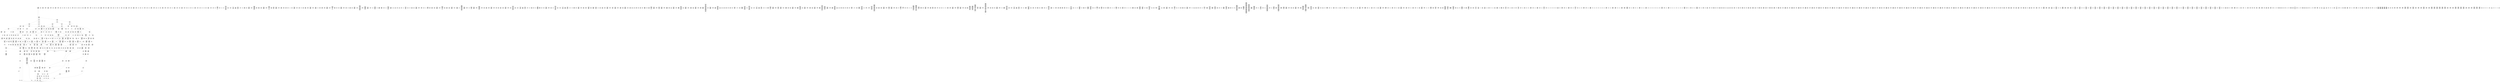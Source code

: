 /* Generated by GvGen v.1.0 (https://www.github.com/stricaud/gvgen) */

digraph G {
compound=true;
   node1 [label="[anywhere]"];
   node2 [label="# 0x0
PUSHX Data
PUSHX Data
MSTORE
PUSHX LogicData
CALLDATASIZE
LT
PUSHX Data
JUMPI
"];
   node3 [label="# 0xd
PUSHX Data
CALLDATALOAD
PUSHX BitData
SHR
PUSHX LogicData
GT
PUSHX Data
JUMPI
"];
   node4 [label="# 0x1e
PUSHX LogicData
GT
PUSHX Data
JUMPI
"];
   node5 [label="# 0x29
PUSHX LogicData
GT
PUSHX Data
JUMPI
"];
   node6 [label="# 0x34
PUSHX LogicData
EQ
PUSHX Data
JUMPI
"];
   node7 [label="# 0x3f
PUSHX LogicData
EQ
PUSHX Data
JUMPI
"];
   node8 [label="# 0x4a
PUSHX LogicData
EQ
PUSHX Data
JUMPI
"];
   node9 [label="# 0x55
PUSHX LogicData
EQ
PUSHX Data
JUMPI
"];
   node10 [label="# 0x60
PUSHX LogicData
EQ
PUSHX Data
JUMPI
"];
   node11 [label="# 0x6b
PUSHX Data
JUMP
"];
   node12 [label="# 0x6f
JUMPDEST
PUSHX LogicData
EQ
PUSHX Data
JUMPI
"];
   node13 [label="# 0x7b
PUSHX LogicData
EQ
PUSHX Data
JUMPI
"];
   node14 [label="# 0x86
PUSHX LogicData
EQ
PUSHX Data
JUMPI
"];
   node15 [label="# 0x91
PUSHX LogicData
EQ
PUSHX Data
JUMPI
"];
   node16 [label="# 0x9c
PUSHX LogicData
EQ
PUSHX Data
JUMPI
"];
   node17 [label="# 0xa7
PUSHX Data
JUMP
"];
   node18 [label="# 0xab
JUMPDEST
PUSHX LogicData
GT
PUSHX Data
JUMPI
"];
   node19 [label="# 0xb7
PUSHX LogicData
EQ
PUSHX Data
JUMPI
"];
   node20 [label="# 0xc2
PUSHX LogicData
EQ
PUSHX Data
JUMPI
"];
   node21 [label="# 0xcd
PUSHX LogicData
EQ
PUSHX Data
JUMPI
"];
   node22 [label="# 0xd8
PUSHX LogicData
EQ
PUSHX Data
JUMPI
"];
   node23 [label="# 0xe3
PUSHX LogicData
EQ
PUSHX Data
JUMPI
"];
   node24 [label="# 0xee
PUSHX Data
JUMP
"];
   node25 [label="# 0xf2
JUMPDEST
PUSHX LogicData
EQ
PUSHX Data
JUMPI
"];
   node26 [label="# 0xfe
PUSHX LogicData
EQ
PUSHX Data
JUMPI
"];
   node27 [label="# 0x109
PUSHX LogicData
EQ
PUSHX Data
JUMPI
"];
   node28 [label="# 0x114
PUSHX LogicData
EQ
PUSHX Data
JUMPI
"];
   node29 [label="# 0x11f
PUSHX Data
JUMP
"];
   node30 [label="# 0x123
JUMPDEST
PUSHX LogicData
GT
PUSHX Data
JUMPI
"];
   node31 [label="# 0x12f
PUSHX LogicData
GT
PUSHX Data
JUMPI
"];
   node32 [label="# 0x13a
PUSHX LogicData
EQ
PUSHX Data
JUMPI
"];
   node33 [label="# 0x145
PUSHX LogicData
EQ
PUSHX Data
JUMPI
"];
   node34 [label="# 0x150
PUSHX LogicData
EQ
PUSHX Data
JUMPI
"];
   node35 [label="# 0x15b
PUSHX LogicData
EQ
PUSHX Data
JUMPI
"];
   node36 [label="# 0x166
PUSHX LogicData
EQ
PUSHX Data
JUMPI
"];
   node37 [label="# 0x171
PUSHX Data
JUMP
"];
   node38 [label="# 0x175
JUMPDEST
PUSHX LogicData
EQ
PUSHX Data
JUMPI
"];
   node39 [label="# 0x181
PUSHX LogicData
EQ
PUSHX Data
JUMPI
"];
   node40 [label="# 0x18c
PUSHX LogicData
EQ
PUSHX Data
JUMPI
"];
   node41 [label="# 0x197
PUSHX LogicData
EQ
PUSHX Data
JUMPI
"];
   node42 [label="# 0x1a2
PUSHX LogicData
EQ
PUSHX Data
JUMPI
"];
   node43 [label="# 0x1ad
PUSHX Data
JUMP
"];
   node44 [label="# 0x1b1
JUMPDEST
PUSHX LogicData
GT
PUSHX Data
JUMPI
"];
   node45 [label="# 0x1bd
PUSHX LogicData
EQ
PUSHX Data
JUMPI
"];
   node46 [label="# 0x1c8
PUSHX LogicData
EQ
PUSHX Data
JUMPI
"];
   node47 [label="# 0x1d3
PUSHX LogicData
EQ
PUSHX Data
JUMPI
"];
   node48 [label="# 0x1de
PUSHX LogicData
EQ
PUSHX Data
JUMPI
"];
   node49 [label="# 0x1e9
PUSHX LogicData
EQ
PUSHX Data
JUMPI
"];
   node50 [label="# 0x1f4
PUSHX Data
JUMP
"];
   node51 [label="# 0x1f8
JUMPDEST
PUSHX LogicData
EQ
PUSHX Data
JUMPI
"];
   node52 [label="# 0x204
PUSHX LogicData
EQ
PUSHX Data
JUMPI
"];
   node53 [label="# 0x20f
PUSHX LogicData
EQ
PUSHX Data
JUMPI
"];
   node54 [label="# 0x21a
PUSHX LogicData
EQ
PUSHX Data
JUMPI
"];
   node55 [label="# 0x225
JUMPDEST
PUSHX Data
REVERT
"];
   node56 [label="# 0x22a
JUMPDEST
CALLVALUE
ISZERO
PUSHX Data
JUMPI
"];
   node57 [label="# 0x232
PUSHX Data
REVERT
"];
   node58 [label="# 0x236
JUMPDEST
PUSHX Data
PUSHX ArithData
CALLDATASIZE
SUB
ADD
PUSHX Data
PUSHX Data
JUMP
"];
   node59 [label="# 0x24c
JUMPDEST
PUSHX Data
JUMP
"];
   node60 [label="# 0x251
JUMPDEST
PUSHX MemData
MLOAD
PUSHX Data
PUSHX Data
JUMP
"];
   node61 [label="# 0x25e
JUMPDEST
PUSHX MemData
MLOAD
SUB
RETURN
"];
   node62 [label="# 0x267
JUMPDEST
CALLVALUE
ISZERO
PUSHX Data
JUMPI
"];
   node63 [label="# 0x26f
PUSHX Data
REVERT
"];
   node64 [label="# 0x273
JUMPDEST
PUSHX Data
PUSHX Data
JUMP
"];
   node65 [label="# 0x27c
JUMPDEST
PUSHX MemData
MLOAD
PUSHX Data
PUSHX Data
JUMP
"];
   node66 [label="# 0x289
JUMPDEST
PUSHX MemData
MLOAD
SUB
RETURN
"];
   node67 [label="# 0x292
JUMPDEST
CALLVALUE
ISZERO
PUSHX Data
JUMPI
"];
   node68 [label="# 0x29a
PUSHX Data
REVERT
"];
   node69 [label="# 0x29e
JUMPDEST
PUSHX Data
PUSHX ArithData
CALLDATASIZE
SUB
ADD
PUSHX Data
PUSHX Data
JUMP
"];
   node70 [label="# 0x2b4
JUMPDEST
PUSHX Data
JUMP
"];
   node71 [label="# 0x2b9
JUMPDEST
PUSHX MemData
MLOAD
PUSHX Data
PUSHX Data
JUMP
"];
   node72 [label="# 0x2c6
JUMPDEST
PUSHX MemData
MLOAD
SUB
RETURN
"];
   node73 [label="# 0x2cf
JUMPDEST
CALLVALUE
ISZERO
PUSHX Data
JUMPI
"];
   node74 [label="# 0x2d7
PUSHX Data
REVERT
"];
   node75 [label="# 0x2db
JUMPDEST
PUSHX Data
PUSHX ArithData
CALLDATASIZE
SUB
ADD
PUSHX Data
PUSHX Data
JUMP
"];
   node76 [label="# 0x2f1
JUMPDEST
PUSHX Data
JUMP
"];
   node77 [label="# 0x2f6
JUMPDEST
STOP
"];
   node78 [label="# 0x2f8
JUMPDEST
CALLVALUE
ISZERO
PUSHX Data
JUMPI
"];
   node79 [label="# 0x300
PUSHX Data
REVERT
"];
   node80 [label="# 0x304
JUMPDEST
PUSHX Data
PUSHX ArithData
CALLDATASIZE
SUB
ADD
PUSHX Data
PUSHX Data
JUMP
"];
   node81 [label="# 0x31a
JUMPDEST
PUSHX Data
JUMP
"];
   node82 [label="# 0x31f
JUMPDEST
STOP
"];
   node83 [label="# 0x321
JUMPDEST
CALLVALUE
ISZERO
PUSHX Data
JUMPI
"];
   node84 [label="# 0x329
PUSHX Data
REVERT
"];
   node85 [label="# 0x32d
JUMPDEST
PUSHX Data
PUSHX ArithData
CALLDATASIZE
SUB
ADD
PUSHX Data
PUSHX Data
JUMP
"];
   node86 [label="# 0x343
JUMPDEST
PUSHX Data
JUMP
"];
   node87 [label="# 0x348
JUMPDEST
STOP
"];
   node88 [label="# 0x34a
JUMPDEST
CALLVALUE
ISZERO
PUSHX Data
JUMPI
"];
   node89 [label="# 0x352
PUSHX Data
REVERT
"];
   node90 [label="# 0x356
JUMPDEST
PUSHX Data
PUSHX Data
JUMP
"];
   node91 [label="# 0x35f
JUMPDEST
PUSHX MemData
MLOAD
PUSHX Data
PUSHX Data
JUMP
"];
   node92 [label="# 0x36c
JUMPDEST
PUSHX MemData
MLOAD
SUB
RETURN
"];
   node93 [label="# 0x375
JUMPDEST
CALLVALUE
ISZERO
PUSHX Data
JUMPI
"];
   node94 [label="# 0x37d
PUSHX Data
REVERT
"];
   node95 [label="# 0x381
JUMPDEST
PUSHX Data
PUSHX ArithData
CALLDATASIZE
SUB
ADD
PUSHX Data
PUSHX Data
JUMP
"];
   node96 [label="# 0x397
JUMPDEST
PUSHX Data
JUMP
"];
   node97 [label="# 0x39c
JUMPDEST
STOP
"];
   node98 [label="# 0x39e
JUMPDEST
CALLVALUE
ISZERO
PUSHX Data
JUMPI
"];
   node99 [label="# 0x3a6
PUSHX Data
REVERT
"];
   node100 [label="# 0x3aa
JUMPDEST
PUSHX Data
PUSHX ArithData
CALLDATASIZE
SUB
ADD
PUSHX Data
PUSHX Data
JUMP
"];
   node101 [label="# 0x3c0
JUMPDEST
PUSHX Data
JUMP
"];
   node102 [label="# 0x3c5
JUMPDEST
STOP
"];
   node103 [label="# 0x3c7
JUMPDEST
CALLVALUE
ISZERO
PUSHX Data
JUMPI
"];
   node104 [label="# 0x3cf
PUSHX Data
REVERT
"];
   node105 [label="# 0x3d3
JUMPDEST
PUSHX Data
PUSHX ArithData
CALLDATASIZE
SUB
ADD
PUSHX Data
PUSHX Data
JUMP
"];
   node106 [label="# 0x3e9
JUMPDEST
PUSHX Data
JUMP
"];
   node107 [label="# 0x3ee
JUMPDEST
PUSHX MemData
MLOAD
PUSHX Data
PUSHX Data
JUMP
"];
   node108 [label="# 0x3fb
JUMPDEST
PUSHX MemData
MLOAD
SUB
RETURN
"];
   node109 [label="# 0x404
JUMPDEST
CALLVALUE
ISZERO
PUSHX Data
JUMPI
"];
   node110 [label="# 0x40c
PUSHX Data
REVERT
"];
   node111 [label="# 0x410
JUMPDEST
PUSHX Data
PUSHX Data
JUMP
"];
   node112 [label="# 0x419
JUMPDEST
PUSHX MemData
MLOAD
PUSHX Data
PUSHX Data
JUMP
"];
   node113 [label="# 0x426
JUMPDEST
PUSHX MemData
MLOAD
SUB
RETURN
"];
   node114 [label="# 0x42f
JUMPDEST
CALLVALUE
ISZERO
PUSHX Data
JUMPI
"];
   node115 [label="# 0x437
PUSHX Data
REVERT
"];
   node116 [label="# 0x43b
JUMPDEST
PUSHX Data
PUSHX Data
JUMP
"];
   node117 [label="# 0x444
JUMPDEST
STOP
"];
   node118 [label="# 0x446
JUMPDEST
CALLVALUE
ISZERO
PUSHX Data
JUMPI
"];
   node119 [label="# 0x44e
PUSHX Data
REVERT
"];
   node120 [label="# 0x452
JUMPDEST
PUSHX Data
PUSHX ArithData
CALLDATASIZE
SUB
ADD
PUSHX Data
PUSHX Data
JUMP
"];
   node121 [label="# 0x468
JUMPDEST
PUSHX Data
JUMP
"];
   node122 [label="# 0x46d
JUMPDEST
STOP
"];
   node123 [label="# 0x46f
JUMPDEST
CALLVALUE
ISZERO
PUSHX Data
JUMPI
"];
   node124 [label="# 0x477
PUSHX Data
REVERT
"];
   node125 [label="# 0x47b
JUMPDEST
PUSHX Data
PUSHX ArithData
CALLDATASIZE
SUB
ADD
PUSHX Data
PUSHX Data
JUMP
"];
   node126 [label="# 0x491
JUMPDEST
PUSHX Data
JUMP
"];
   node127 [label="# 0x496
JUMPDEST
PUSHX MemData
MLOAD
PUSHX Data
PUSHX Data
JUMP
"];
   node128 [label="# 0x4a3
JUMPDEST
PUSHX MemData
MLOAD
SUB
RETURN
"];
   node129 [label="# 0x4ac
JUMPDEST
CALLVALUE
ISZERO
PUSHX Data
JUMPI
"];
   node130 [label="# 0x4b4
PUSHX Data
REVERT
"];
   node131 [label="# 0x4b8
JUMPDEST
PUSHX Data
PUSHX ArithData
CALLDATASIZE
SUB
ADD
PUSHX Data
PUSHX Data
JUMP
"];
   node132 [label="# 0x4ce
JUMPDEST
PUSHX Data
JUMP
"];
   node133 [label="# 0x4d3
JUMPDEST
PUSHX MemData
MLOAD
PUSHX Data
PUSHX Data
JUMP
"];
   node134 [label="# 0x4e0
JUMPDEST
PUSHX MemData
MLOAD
SUB
RETURN
"];
   node135 [label="# 0x4e9
JUMPDEST
CALLVALUE
ISZERO
PUSHX Data
JUMPI
"];
   node136 [label="# 0x4f1
PUSHX Data
REVERT
"];
   node137 [label="# 0x4f5
JUMPDEST
PUSHX Data
PUSHX ArithData
CALLDATASIZE
SUB
ADD
PUSHX Data
PUSHX Data
JUMP
"];
   node138 [label="# 0x50b
JUMPDEST
PUSHX Data
JUMP
"];
   node139 [label="# 0x510
JUMPDEST
STOP
"];
   node140 [label="# 0x512
JUMPDEST
CALLVALUE
ISZERO
PUSHX Data
JUMPI
"];
   node141 [label="# 0x51a
PUSHX Data
REVERT
"];
   node142 [label="# 0x51e
JUMPDEST
PUSHX Data
PUSHX ArithData
CALLDATASIZE
SUB
ADD
PUSHX Data
PUSHX Data
JUMP
"];
   node143 [label="# 0x534
JUMPDEST
PUSHX Data
JUMP
"];
   node144 [label="# 0x539
JUMPDEST
STOP
"];
   node145 [label="# 0x53b
JUMPDEST
CALLVALUE
ISZERO
PUSHX Data
JUMPI
"];
   node146 [label="# 0x543
PUSHX Data
REVERT
"];
   node147 [label="# 0x547
JUMPDEST
PUSHX Data
PUSHX Data
JUMP
"];
   node148 [label="# 0x550
JUMPDEST
PUSHX MemData
MLOAD
PUSHX Data
PUSHX Data
JUMP
"];
   node149 [label="# 0x55d
JUMPDEST
PUSHX MemData
MLOAD
SUB
RETURN
"];
   node150 [label="# 0x566
JUMPDEST
CALLVALUE
ISZERO
PUSHX Data
JUMPI
"];
   node151 [label="# 0x56e
PUSHX Data
REVERT
"];
   node152 [label="# 0x572
JUMPDEST
PUSHX Data
PUSHX ArithData
CALLDATASIZE
SUB
ADD
PUSHX Data
PUSHX Data
JUMP
"];
   node153 [label="# 0x588
JUMPDEST
PUSHX Data
JUMP
"];
   node154 [label="# 0x58d
JUMPDEST
PUSHX MemData
MLOAD
PUSHX Data
PUSHX Data
JUMP
"];
   node155 [label="# 0x59a
JUMPDEST
PUSHX MemData
MLOAD
SUB
RETURN
"];
   node156 [label="# 0x5a3
JUMPDEST
CALLVALUE
ISZERO
PUSHX Data
JUMPI
"];
   node157 [label="# 0x5ab
PUSHX Data
REVERT
"];
   node158 [label="# 0x5af
JUMPDEST
PUSHX Data
PUSHX ArithData
CALLDATASIZE
SUB
ADD
PUSHX Data
PUSHX Data
JUMP
"];
   node159 [label="# 0x5c5
JUMPDEST
PUSHX Data
JUMP
"];
   node160 [label="# 0x5ca
JUMPDEST
PUSHX MemData
MLOAD
PUSHX Data
PUSHX Data
JUMP
"];
   node161 [label="# 0x5d7
JUMPDEST
PUSHX MemData
MLOAD
SUB
RETURN
"];
   node162 [label="# 0x5e0
JUMPDEST
CALLVALUE
ISZERO
PUSHX Data
JUMPI
"];
   node163 [label="# 0x5e8
PUSHX Data
REVERT
"];
   node164 [label="# 0x5ec
JUMPDEST
PUSHX Data
PUSHX Data
JUMP
"];
   node165 [label="# 0x5f5
JUMPDEST
STOP
"];
   node166 [label="# 0x5f7
JUMPDEST
CALLVALUE
ISZERO
PUSHX Data
JUMPI
"];
   node167 [label="# 0x5ff
PUSHX Data
REVERT
"];
   node168 [label="# 0x603
JUMPDEST
PUSHX Data
PUSHX ArithData
CALLDATASIZE
SUB
ADD
PUSHX Data
PUSHX Data
JUMP
"];
   node169 [label="# 0x619
JUMPDEST
PUSHX Data
JUMP
"];
   node170 [label="# 0x61e
JUMPDEST
STOP
"];
   node171 [label="# 0x620
JUMPDEST
CALLVALUE
ISZERO
PUSHX Data
JUMPI
"];
   node172 [label="# 0x628
PUSHX Data
REVERT
"];
   node173 [label="# 0x62c
JUMPDEST
PUSHX Data
PUSHX Data
JUMP
"];
   node174 [label="# 0x635
JUMPDEST
PUSHX MemData
MLOAD
PUSHX Data
PUSHX Data
JUMP
"];
   node175 [label="# 0x642
JUMPDEST
PUSHX MemData
MLOAD
SUB
RETURN
"];
   node176 [label="# 0x64b
JUMPDEST
CALLVALUE
ISZERO
PUSHX Data
JUMPI
"];
   node177 [label="# 0x653
PUSHX Data
REVERT
"];
   node178 [label="# 0x657
JUMPDEST
PUSHX Data
PUSHX ArithData
CALLDATASIZE
SUB
ADD
PUSHX Data
PUSHX Data
JUMP
"];
   node179 [label="# 0x66d
JUMPDEST
PUSHX Data
JUMP
"];
   node180 [label="# 0x672
JUMPDEST
STOP
"];
   node181 [label="# 0x674
JUMPDEST
CALLVALUE
ISZERO
PUSHX Data
JUMPI
"];
   node182 [label="# 0x67c
PUSHX Data
REVERT
"];
   node183 [label="# 0x680
JUMPDEST
PUSHX Data
PUSHX Data
JUMP
"];
   node184 [label="# 0x689
JUMPDEST
PUSHX MemData
MLOAD
PUSHX Data
PUSHX Data
JUMP
"];
   node185 [label="# 0x696
JUMPDEST
PUSHX MemData
MLOAD
SUB
RETURN
"];
   node186 [label="# 0x69f
JUMPDEST
CALLVALUE
ISZERO
PUSHX Data
JUMPI
"];
   node187 [label="# 0x6a7
PUSHX Data
REVERT
"];
   node188 [label="# 0x6ab
JUMPDEST
PUSHX Data
PUSHX ArithData
CALLDATASIZE
SUB
ADD
PUSHX Data
PUSHX Data
JUMP
"];
   node189 [label="# 0x6c1
JUMPDEST
PUSHX Data
JUMP
"];
   node190 [label="# 0x6c6
JUMPDEST
STOP
"];
   node191 [label="# 0x6c8
JUMPDEST
CALLVALUE
ISZERO
PUSHX Data
JUMPI
"];
   node192 [label="# 0x6d0
PUSHX Data
REVERT
"];
   node193 [label="# 0x6d4
JUMPDEST
PUSHX Data
PUSHX ArithData
CALLDATASIZE
SUB
ADD
PUSHX Data
PUSHX Data
JUMP
"];
   node194 [label="# 0x6ea
JUMPDEST
PUSHX Data
JUMP
"];
   node195 [label="# 0x6ef
JUMPDEST
PUSHX MemData
MLOAD
PUSHX Data
PUSHX Data
JUMP
"];
   node196 [label="# 0x6fc
JUMPDEST
PUSHX MemData
MLOAD
SUB
RETURN
"];
   node197 [label="# 0x705
JUMPDEST
CALLVALUE
ISZERO
PUSHX Data
JUMPI
"];
   node198 [label="# 0x70d
PUSHX Data
REVERT
"];
   node199 [label="# 0x711
JUMPDEST
PUSHX Data
PUSHX Data
JUMP
"];
   node200 [label="# 0x71a
JUMPDEST
PUSHX MemData
MLOAD
PUSHX Data
PUSHX Data
JUMP
"];
   node201 [label="# 0x727
JUMPDEST
PUSHX MemData
MLOAD
SUB
RETURN
"];
   node202 [label="# 0x730
JUMPDEST
CALLVALUE
ISZERO
PUSHX Data
JUMPI
"];
   node203 [label="# 0x738
PUSHX Data
REVERT
"];
   node204 [label="# 0x73c
JUMPDEST
PUSHX Data
PUSHX ArithData
CALLDATASIZE
SUB
ADD
PUSHX Data
PUSHX Data
JUMP
"];
   node205 [label="# 0x752
JUMPDEST
PUSHX Data
JUMP
"];
   node206 [label="# 0x757
JUMPDEST
STOP
"];
   node207 [label="# 0x759
JUMPDEST
CALLVALUE
ISZERO
PUSHX Data
JUMPI
"];
   node208 [label="# 0x761
PUSHX Data
REVERT
"];
   node209 [label="# 0x765
JUMPDEST
PUSHX Data
PUSHX Data
JUMP
"];
   node210 [label="# 0x76e
JUMPDEST
PUSHX MemData
MLOAD
PUSHX Data
PUSHX Data
JUMP
"];
   node211 [label="# 0x77b
JUMPDEST
PUSHX MemData
MLOAD
SUB
RETURN
"];
   node212 [label="# 0x784
JUMPDEST
CALLVALUE
ISZERO
PUSHX Data
JUMPI
"];
   node213 [label="# 0x78c
PUSHX Data
REVERT
"];
   node214 [label="# 0x790
JUMPDEST
PUSHX Data
PUSHX ArithData
CALLDATASIZE
SUB
ADD
PUSHX Data
PUSHX Data
JUMP
"];
   node215 [label="# 0x7a6
JUMPDEST
PUSHX Data
JUMP
"];
   node216 [label="# 0x7ab
JUMPDEST
PUSHX MemData
MLOAD
PUSHX Data
PUSHX Data
JUMP
"];
   node217 [label="# 0x7b8
JUMPDEST
PUSHX MemData
MLOAD
SUB
RETURN
"];
   node218 [label="# 0x7c1
JUMPDEST
PUSHX Data
PUSHX ArithData
CALLDATASIZE
SUB
ADD
PUSHX Data
PUSHX Data
JUMP
"];
   node219 [label="# 0x7d6
JUMPDEST
PUSHX Data
JUMP
"];
   node220 [label="# 0x7db
JUMPDEST
STOP
"];
   node221 [label="# 0x7dd
JUMPDEST
PUSHX Data
PUSHX ArithData
CALLDATASIZE
SUB
ADD
PUSHX Data
PUSHX Data
JUMP
"];
   node222 [label="# 0x7f2
JUMPDEST
PUSHX Data
JUMP
"];
   node223 [label="# 0x7f7
JUMPDEST
STOP
"];
   node224 [label="# 0x7f9
JUMPDEST
CALLVALUE
ISZERO
PUSHX Data
JUMPI
"];
   node225 [label="# 0x801
PUSHX Data
REVERT
"];
   node226 [label="# 0x805
JUMPDEST
PUSHX Data
PUSHX Data
JUMP
"];
   node227 [label="# 0x80e
JUMPDEST
PUSHX MemData
MLOAD
PUSHX Data
PUSHX Data
JUMP
"];
   node228 [label="# 0x81b
JUMPDEST
PUSHX MemData
MLOAD
SUB
RETURN
"];
   node229 [label="# 0x824
JUMPDEST
PUSHX Data
PUSHX ArithData
CALLDATASIZE
SUB
ADD
PUSHX Data
PUSHX Data
JUMP
"];
   node230 [label="# 0x839
JUMPDEST
PUSHX Data
JUMP
"];
   node231 [label="# 0x83e
JUMPDEST
STOP
"];
   node232 [label="# 0x840
JUMPDEST
CALLVALUE
ISZERO
PUSHX Data
JUMPI
"];
   node233 [label="# 0x848
PUSHX Data
REVERT
"];
   node234 [label="# 0x84c
JUMPDEST
PUSHX Data
PUSHX Data
JUMP
"];
   node235 [label="# 0x855
JUMPDEST
STOP
"];
   node236 [label="# 0x857
JUMPDEST
CALLVALUE
ISZERO
PUSHX Data
JUMPI
"];
   node237 [label="# 0x85f
PUSHX Data
REVERT
"];
   node238 [label="# 0x863
JUMPDEST
PUSHX Data
PUSHX ArithData
CALLDATASIZE
SUB
ADD
PUSHX Data
PUSHX Data
JUMP
"];
   node239 [label="# 0x879
JUMPDEST
PUSHX Data
JUMP
"];
   node240 [label="# 0x87e
JUMPDEST
PUSHX MemData
MLOAD
PUSHX Data
PUSHX Data
JUMP
"];
   node241 [label="# 0x88b
JUMPDEST
PUSHX MemData
MLOAD
SUB
RETURN
"];
   node242 [label="# 0x894
JUMPDEST
CALLVALUE
ISZERO
PUSHX Data
JUMPI
"];
   node243 [label="# 0x89c
PUSHX Data
REVERT
"];
   node244 [label="# 0x8a0
JUMPDEST
PUSHX Data
PUSHX ArithData
CALLDATASIZE
SUB
ADD
PUSHX Data
PUSHX Data
JUMP
"];
   node245 [label="# 0x8b6
JUMPDEST
PUSHX Data
JUMP
"];
   node246 [label="# 0x8bb
JUMPDEST
STOP
"];
   node247 [label="# 0x8bd
JUMPDEST
PUSHX Data
PUSHX BitData
PUSHX BitData
NOT
AND
PUSHX BitData
NOT
AND
EQ
PUSHX Data
JUMPI
"];
   node248 [label="# 0x926
PUSHX Data
PUSHX Data
JUMP
"];
   node249 [label="# 0x92f
JUMPDEST
"];
   node250 [label="# 0x930
JUMPDEST
JUMP
"];
   node251 [label="# 0x937
JUMPDEST
PUSHX Data
PUSHX StorData
SLOAD
PUSHX Data
PUSHX Data
JUMP
"];
   node252 [label="# 0x946
JUMPDEST
PUSHX ArithData
ADD
PUSHX ArithData
DIV
MUL
PUSHX ArithData
ADD
PUSHX MemData
MLOAD
ADD
PUSHX Data
MSTORE
MSTORE
PUSHX ArithData
ADD
SLOAD
PUSHX Data
PUSHX Data
JUMP
"];
   node253 [label="# 0x972
JUMPDEST
ISZERO
PUSHX Data
JUMPI
"];
   node254 [label="# 0x979
PUSHX LogicData
LT
PUSHX Data
JUMPI
"];
   node255 [label="# 0x981
PUSHX ArithData
SLOAD
DIV
MUL
MSTORE
PUSHX ArithData
ADD
PUSHX Data
JUMP
"];
   node256 [label="# 0x994
JUMPDEST
ADD
PUSHX Data
MSTORE
PUSHX Data
PUSHX Data
SHA3
"];
   node257 [label="# 0x9a2
JUMPDEST
SLOAD
MSTORE
PUSHX ArithData
ADD
PUSHX ArithData
ADD
GT
PUSHX Data
JUMPI
"];
   node258 [label="# 0x9b6
SUB
PUSHX BitData
AND
ADD
"];
   node259 [label="# 0x9bf
JUMPDEST
JUMP
"];
   node260 [label="# 0x9c9
JUMPDEST
PUSHX Data
PUSHX Data
PUSHX Data
JUMP
"];
   node261 [label="# 0x9d4
JUMPDEST
PUSHX Data
JUMPI
"];
   node262 [label="# 0x9d9
PUSHX MemData
MLOAD
PUSHX Data
MSTORE
PUSHX ArithData
ADD
PUSHX Data
PUSHX Data
JUMP
"];
   node263 [label="# 0xa0a
JUMPDEST
PUSHX MemData
MLOAD
SUB
REVERT
"];
   node264 [label="# 0xa13
JUMPDEST
PUSHX Data
PUSHX ArithData
MSTORE
PUSHX ArithData
ADD
MSTORE
PUSHX ArithData
ADD
PUSHX Data
SHA3
PUSHX ArithData
SLOAD
PUSHX ArithData
EXP
DIV
PUSHX BitData
AND
JUMP
"];
   node265 [label="# 0xa4e
JUMPDEST
PUSHX Data
PUSHX Data
JUMP
"];
   node266 [label="# 0xa56
JUMPDEST
PUSHX BitData
AND
PUSHX Data
PUSHX Data
JUMP
"];
   node267 [label="# 0xa74
JUMPDEST
PUSHX BitData
AND
EQ
PUSHX Data
JUMPI
"];
   node268 [label="# 0xa90
PUSHX MemData
MLOAD
PUSHX Data
MSTORE
PUSHX ArithData
ADD
PUSHX Data
PUSHX Data
JUMP
"];
   node269 [label="# 0xac1
JUMPDEST
PUSHX MemData
MLOAD
SUB
REVERT
"];
   node270 [label="# 0xaca
JUMPDEST
PUSHX StorData
PUSHX ArithData
PUSHX ArithData
EXP
SLOAD
PUSHX ArithData
MUL
NOT
AND
ISZERO
ISZERO
MUL
OR
SSTORE
JUMP
"];
   node271 [label="# 0xae7
JUMPDEST
PUSHX Data
PUSHX Data
PUSHX Data
JUMP
"];
   node272 [label="# 0xaf2
JUMPDEST
PUSHX BitData
AND
PUSHX BitData
AND
EQ
ISZERO
PUSHX Data
JUMPI
"];
   node273 [label="# 0xb29
PUSHX MemData
MLOAD
PUSHX Data
MSTORE
PUSHX ArithData
ADD
PUSHX Data
PUSHX Data
JUMP
"];
   node274 [label="# 0xb5a
JUMPDEST
PUSHX MemData
MLOAD
SUB
REVERT
"];
   node275 [label="# 0xb63
JUMPDEST
PUSHX BitData
AND
PUSHX Data
PUSHX Data
JUMP
"];
   node276 [label="# 0xb82
JUMPDEST
PUSHX BitData
AND
EQ
PUSHX Data
JUMPI
"];
   node277 [label="# 0xb9f
PUSHX Data
PUSHX Data
PUSHX Data
JUMP
"];
   node278 [label="# 0xbab
JUMPDEST
PUSHX Data
JUMP
"];
   node279 [label="# 0xbb0
JUMPDEST
"];
   node280 [label="# 0xbb1
JUMPDEST
PUSHX Data
JUMPI
"];
   node281 [label="# 0xbb6
PUSHX MemData
MLOAD
PUSHX Data
MSTORE
PUSHX ArithData
ADD
PUSHX Data
PUSHX Data
JUMP
"];
   node282 [label="# 0xbe7
JUMPDEST
PUSHX MemData
MLOAD
SUB
REVERT
"];
   node283 [label="# 0xbf0
JUMPDEST
PUSHX Data
PUSHX Data
JUMP
"];
   node284 [label="# 0xbfa
JUMPDEST
JUMP
"];
   node285 [label="# 0xbff
JUMPDEST
PUSHX Data
PUSHX Data
JUMP
"];
   node286 [label="# 0xc07
JUMPDEST
PUSHX BitData
AND
PUSHX Data
PUSHX Data
JUMP
"];
   node287 [label="# 0xc25
JUMPDEST
PUSHX BitData
AND
EQ
PUSHX Data
JUMPI
"];
   node288 [label="# 0xc41
PUSHX MemData
MLOAD
PUSHX Data
MSTORE
PUSHX ArithData
ADD
PUSHX Data
PUSHX Data
JUMP
"];
   node289 [label="# 0xc72
JUMPDEST
PUSHX MemData
MLOAD
SUB
REVERT
"];
   node290 [label="# 0xc7b
JUMPDEST
PUSHX Data
MLOAD
PUSHX ArithData
ADD
PUSHX Data
PUSHX Data
JUMP
"];
   node291 [label="# 0xc91
JUMPDEST
JUMP
"];
   node292 [label="# 0xc95
JUMPDEST
PUSHX Data
PUSHX StorData
SLOAD
JUMP
"];
   node293 [label="# 0xca2
JUMPDEST
PUSHX Data
PUSHX Data
JUMP
"];
   node294 [label="# 0xcaa
JUMPDEST
PUSHX BitData
AND
PUSHX Data
PUSHX Data
JUMP
"];
   node295 [label="# 0xcc8
JUMPDEST
PUSHX BitData
AND
EQ
PUSHX Data
JUMPI
"];
   node296 [label="# 0xce4
PUSHX MemData
MLOAD
PUSHX Data
MSTORE
PUSHX ArithData
ADD
PUSHX Data
PUSHX Data
JUMP
"];
   node297 [label="# 0xd15
JUMPDEST
PUSHX MemData
MLOAD
SUB
REVERT
"];
   node298 [label="# 0xd1e
JUMPDEST
PUSHX StorData
PUSHX ArithData
PUSHX ArithData
EXP
SLOAD
PUSHX ArithData
MUL
NOT
AND
ISZERO
ISZERO
MUL
OR
SSTORE
JUMP
"];
   node299 [label="# 0xd3b
JUMPDEST
PUSHX Data
PUSHX Data
PUSHX Data
JUMP
"];
   node300 [label="# 0xd46
JUMPDEST
PUSHX Data
JUMP
"];
   node301 [label="# 0xd4c
JUMPDEST
PUSHX Data
JUMPI
"];
   node302 [label="# 0xd51
PUSHX MemData
MLOAD
PUSHX Data
MSTORE
PUSHX ArithData
ADD
PUSHX Data
PUSHX Data
JUMP
"];
   node303 [label="# 0xd82
JUMPDEST
PUSHX MemData
MLOAD
SUB
REVERT
"];
   node304 [label="# 0xd8b
JUMPDEST
PUSHX Data
PUSHX Data
JUMP
"];
   node305 [label="# 0xd96
JUMPDEST
JUMP
"];
   node306 [label="# 0xd9b
JUMPDEST
PUSHX Data
PUSHX Data
PUSHX Data
JUMP
"];
   node307 [label="# 0xda6
JUMPDEST
LT
PUSHX Data
JUMPI
"];
   node308 [label="# 0xdad
PUSHX MemData
MLOAD
PUSHX Data
MSTORE
PUSHX ArithData
ADD
PUSHX Data
PUSHX Data
JUMP
"];
   node309 [label="# 0xdde
JUMPDEST
PUSHX MemData
MLOAD
SUB
REVERT
"];
   node310 [label="# 0xde7
JUMPDEST
PUSHX Data
PUSHX ArithData
PUSHX BitData
AND
PUSHX BitData
AND
MSTORE
PUSHX ArithData
ADD
MSTORE
PUSHX ArithData
ADD
PUSHX Data
SHA3
PUSHX ArithData
MSTORE
PUSHX ArithData
ADD
MSTORE
PUSHX ArithData
ADD
PUSHX Data
SHA3
SLOAD
JUMP
"];
   node311 [label="# 0xe40
JUMPDEST
PUSHX StorData
PUSHX ArithData
SLOAD
PUSHX ArithData
EXP
DIV
PUSHX BitData
AND
JUMP
"];
   node312 [label="# 0xe53
JUMPDEST
PUSHX Data
PUSHX Data
JUMP
"];
   node313 [label="# 0xe5b
JUMPDEST
PUSHX BitData
AND
PUSHX Data
PUSHX Data
JUMP
"];
   node314 [label="# 0xe79
JUMPDEST
PUSHX BitData
AND
EQ
PUSHX Data
JUMPI
"];
   node315 [label="# 0xe95
PUSHX MemData
MLOAD
PUSHX Data
MSTORE
PUSHX ArithData
ADD
PUSHX Data
PUSHX Data
JUMP
"];
   node316 [label="# 0xec6
JUMPDEST
PUSHX MemData
MLOAD
SUB
REVERT
"];
   node317 [label="# 0xecf
JUMPDEST
PUSHX Data
PUSHX Data
JUMP
"];
   node318 [label="# 0xed7
JUMPDEST
PUSHX BitData
AND
PUSHX ArithData
SELFBALANCE
ISZERO
MUL
PUSHX MemData
MLOAD
PUSHX Data
PUSHX MemData
MLOAD
SUB
CALL
PUSHX Data
JUMPI
"];
   node319 [label="# 0xf10
PUSHX MemData
MLOAD
PUSHX Data
MSTORE
PUSHX ArithData
ADD
PUSHX Data
PUSHX Data
JUMP
"];
   node320 [label="# 0xf41
JUMPDEST
PUSHX MemData
MLOAD
SUB
REVERT
"];
   node321 [label="# 0xf4a
JUMPDEST
JUMP
"];
   node322 [label="# 0xf4c
JUMPDEST
PUSHX Data
PUSHX MemData
MLOAD
PUSHX ArithData
ADD
PUSHX Data
MSTORE
PUSHX Data
MSTORE
PUSHX Data
JUMP
"];
   node323 [label="# 0xf67
JUMPDEST
JUMP
"];
   node324 [label="# 0xf6c
JUMPDEST
PUSHX Data
PUSHX Data
PUSHX Data
PUSHX Data
JUMP
"];
   node325 [label="# 0xf79
JUMPDEST
PUSHX Data
PUSHX LogicData
GT
ISZERO
PUSHX Data
JUMPI
"];
   node326 [label="# 0xf8f
PUSHX Data
PUSHX Data
JUMP
"];
   node327 [label="# 0xf96
JUMPDEST
"];
   node328 [label="# 0xf97
JUMPDEST
PUSHX MemData
MLOAD
MSTORE
PUSHX ArithData
MUL
PUSHX ArithData
ADD
ADD
PUSHX Data
MSTORE
ISZERO
PUSHX Data
JUMPI
"];
   node329 [label="# 0xfb1
PUSHX ArithData
ADD
PUSHX ArithData
MUL
CALLDATASIZE
CALLDATACOPY
ADD
"];
   node330 [label="# 0xfc5
JUMPDEST
PUSHX Data
"];
   node331 [label="# 0xfcb
JUMPDEST
LT
ISZERO
PUSHX Data
JUMPI
"];
   node332 [label="# 0xfd4
PUSHX Data
PUSHX Data
JUMP
"];
   node333 [label="# 0xfdd
JUMPDEST
MLOAD
LT
PUSHX Data
JUMPI
"];
   node334 [label="# 0xfe8
PUSHX Data
PUSHX Data
JUMP
"];
   node335 [label="# 0xfef
JUMPDEST
"];
   node336 [label="# 0xff0
JUMPDEST
PUSHX ArithData
MUL
PUSHX ArithData
ADD
ADD
MSTORE
PUSHX Data
PUSHX Data
JUMP
"];
   node337 [label="# 0x1007
JUMPDEST
PUSHX Data
JUMP
"];
   node338 [label="# 0x100f
JUMPDEST
JUMP
"];
   node339 [label="# 0x101a
JUMPDEST
PUSHX Data
PUSHX Data
PUSHX Data
JUMP
"];
   node340 [label="# 0x1024
JUMPDEST
LT
PUSHX Data
JUMPI
"];
   node341 [label="# 0x102b
PUSHX MemData
MLOAD
PUSHX Data
MSTORE
PUSHX ArithData
ADD
PUSHX Data
PUSHX Data
JUMP
"];
   node342 [label="# 0x105c
JUMPDEST
PUSHX MemData
MLOAD
SUB
REVERT
"];
   node343 [label="# 0x1065
JUMPDEST
PUSHX StorData
SLOAD
LT
PUSHX Data
JUMPI
"];
   node344 [label="# 0x1071
PUSHX Data
PUSHX Data
JUMP
"];
   node345 [label="# 0x1078
JUMPDEST
"];
   node346 [label="# 0x1079
JUMPDEST
PUSHX Data
MSTORE
PUSHX Data
PUSHX Data
SHA3
ADD
SLOAD
JUMP
"];
   node347 [label="# 0x108b
JUMPDEST
PUSHX Data
PUSHX Data
JUMP
"];
   node348 [label="# 0x1093
JUMPDEST
PUSHX BitData
AND
PUSHX Data
PUSHX Data
JUMP
"];
   node349 [label="# 0x10b1
JUMPDEST
PUSHX BitData
AND
EQ
PUSHX Data
JUMPI
"];
   node350 [label="# 0x10cd
PUSHX MemData
MLOAD
PUSHX Data
MSTORE
PUSHX ArithData
ADD
PUSHX Data
PUSHX Data
JUMP
"];
   node351 [label="# 0x10fe
JUMPDEST
PUSHX MemData
MLOAD
SUB
REVERT
"];
   node352 [label="# 0x1107
JUMPDEST
PUSHX StorData
PUSHX ArithData
PUSHX ArithData
EXP
SLOAD
PUSHX ArithData
MUL
NOT
AND
PUSHX BitData
AND
MUL
OR
SSTORE
JUMP
"];
   node353 [label="# 0x114b
JUMPDEST
PUSHX Data
PUSHX Data
JUMP
"];
   node354 [label="# 0x1153
JUMPDEST
PUSHX BitData
AND
PUSHX Data
PUSHX Data
JUMP
"];
   node355 [label="# 0x1171
JUMPDEST
PUSHX BitData
AND
EQ
PUSHX Data
JUMPI
"];
   node356 [label="# 0x118d
PUSHX MemData
MLOAD
PUSHX Data
MSTORE
PUSHX ArithData
ADD
PUSHX Data
PUSHX Data
JUMP
"];
   node357 [label="# 0x11be
JUMPDEST
PUSHX MemData
MLOAD
SUB
REVERT
"];
   node358 [label="# 0x11c7
JUMPDEST
PUSHX Data
MLOAD
PUSHX ArithData
ADD
PUSHX Data
PUSHX Data
JUMP
"];
   node359 [label="# 0x11dd
JUMPDEST
JUMP
"];
   node360 [label="# 0x11e1
JUMPDEST
PUSHX StorData
SLOAD
JUMP
"];
   node361 [label="# 0x11e7
JUMPDEST
PUSHX Data
PUSHX Data
PUSHX ArithData
MSTORE
PUSHX ArithData
ADD
MSTORE
PUSHX ArithData
ADD
PUSHX Data
SHA3
PUSHX ArithData
SLOAD
PUSHX ArithData
EXP
DIV
PUSHX BitData
AND
PUSHX BitData
PUSHX BitData
AND
PUSHX BitData
AND
EQ
ISZERO
PUSHX Data
JUMPI
"];
   node362 [label="# 0x1256
PUSHX MemData
MLOAD
PUSHX Data
MSTORE
PUSHX ArithData
ADD
PUSHX Data
PUSHX Data
JUMP
"];
   node363 [label="# 0x1287
JUMPDEST
PUSHX MemData
MLOAD
SUB
REVERT
"];
   node364 [label="# 0x1290
JUMPDEST
JUMP
"];
   node365 [label="# 0x1299
JUMPDEST
PUSHX BitData
PUSHX BitData
AND
PUSHX BitData
AND
EQ
ISZERO
PUSHX Data
JUMPI
"];
   node366 [label="# 0x12d0
PUSHX MemData
MLOAD
PUSHX Data
MSTORE
PUSHX ArithData
ADD
PUSHX Data
PUSHX Data
JUMP
"];
   node367 [label="# 0x1301
JUMPDEST
PUSHX MemData
MLOAD
SUB
REVERT
"];
   node368 [label="# 0x130a
JUMPDEST
PUSHX Data
PUSHX ArithData
PUSHX BitData
AND
PUSHX BitData
AND
MSTORE
PUSHX ArithData
ADD
MSTORE
PUSHX ArithData
ADD
PUSHX Data
SHA3
SLOAD
JUMP
"];
   node369 [label="# 0x1351
JUMPDEST
PUSHX Data
PUSHX Data
JUMP
"];
   node370 [label="# 0x1359
JUMPDEST
PUSHX BitData
AND
PUSHX Data
PUSHX Data
JUMP
"];
   node371 [label="# 0x1377
JUMPDEST
PUSHX BitData
AND
EQ
PUSHX Data
JUMPI
"];
   node372 [label="# 0x1393
PUSHX MemData
MLOAD
PUSHX Data
MSTORE
PUSHX ArithData
ADD
PUSHX Data
PUSHX Data
JUMP
"];
   node373 [label="# 0x13c4
JUMPDEST
PUSHX MemData
MLOAD
SUB
REVERT
"];
   node374 [label="# 0x13cd
JUMPDEST
PUSHX Data
PUSHX Data
PUSHX Data
JUMP
"];
   node375 [label="# 0x13d7
JUMPDEST
JUMP
"];
   node376 [label="# 0x13d9
JUMPDEST
PUSHX Data
PUSHX Data
JUMP
"];
   node377 [label="# 0x13e1
JUMPDEST
PUSHX BitData
AND
PUSHX Data
PUSHX Data
JUMP
"];
   node378 [label="# 0x13ff
JUMPDEST
PUSHX BitData
AND
EQ
PUSHX Data
JUMPI
"];
   node379 [label="# 0x141b
PUSHX MemData
MLOAD
PUSHX Data
MSTORE
PUSHX ArithData
ADD
PUSHX Data
PUSHX Data
JUMP
"];
   node380 [label="# 0x144c
JUMPDEST
PUSHX MemData
MLOAD
SUB
REVERT
"];
   node381 [label="# 0x1455
JUMPDEST
PUSHX Data
SSTORE
JUMP
"];
   node382 [label="# 0x145f
JUMPDEST
PUSHX Data
PUSHX StorData
PUSHX ArithData
SLOAD
PUSHX ArithData
EXP
DIV
PUSHX BitData
AND
JUMP
"];
   node383 [label="# 0x1489
JUMPDEST
PUSHX Data
PUSHX Data
JUMP
"];
   node384 [label="# 0x1491
JUMPDEST
PUSHX BitData
AND
PUSHX Data
PUSHX Data
JUMP
"];
   node385 [label="# 0x14af
JUMPDEST
PUSHX BitData
AND
EQ
PUSHX Data
JUMPI
"];
   node386 [label="# 0x14cb
PUSHX MemData
MLOAD
PUSHX Data
MSTORE
PUSHX ArithData
ADD
PUSHX Data
PUSHX Data
JUMP
"];
   node387 [label="# 0x14fc
JUMPDEST
PUSHX MemData
MLOAD
SUB
REVERT
"];
   node388 [label="# 0x1505
JUMPDEST
PUSHX Data
SSTORE
JUMP
"];
   node389 [label="# 0x150f
JUMPDEST
PUSHX Data
PUSHX StorData
SLOAD
PUSHX Data
PUSHX Data
JUMP
"];
   node390 [label="# 0x151e
JUMPDEST
PUSHX ArithData
ADD
PUSHX ArithData
DIV
MUL
PUSHX ArithData
ADD
PUSHX MemData
MLOAD
ADD
PUSHX Data
MSTORE
MSTORE
PUSHX ArithData
ADD
SLOAD
PUSHX Data
PUSHX Data
JUMP
"];
   node391 [label="# 0x154a
JUMPDEST
ISZERO
PUSHX Data
JUMPI
"];
   node392 [label="# 0x1551
PUSHX LogicData
LT
PUSHX Data
JUMPI
"];
   node393 [label="# 0x1559
PUSHX ArithData
SLOAD
DIV
MUL
MSTORE
PUSHX ArithData
ADD
PUSHX Data
JUMP
"];
   node394 [label="# 0x156c
JUMPDEST
ADD
PUSHX Data
MSTORE
PUSHX Data
PUSHX Data
SHA3
"];
   node395 [label="# 0x157a
JUMPDEST
SLOAD
MSTORE
PUSHX ArithData
ADD
PUSHX ArithData
ADD
GT
PUSHX Data
JUMPI
"];
   node396 [label="# 0x158e
SUB
PUSHX BitData
AND
ADD
"];
   node397 [label="# 0x1597
JUMPDEST
JUMP
"];
   node398 [label="# 0x15a1
JUMPDEST
PUSHX Data
PUSHX Data
PUSHX Data
JUMP
"];
   node399 [label="# 0x15ac
JUMPDEST
PUSHX Data
JUMP
"];
   node400 [label="# 0x15b3
JUMPDEST
JUMP
"];
   node401 [label="# 0x15b7
JUMPDEST
PUSHX Data
PUSHX Data
MSTORE
PUSHX Data
MSTORE
PUSHX Data
PUSHX Data
SHA3
PUSHX Data
SLOAD
JUMP
"];
   node402 [label="# 0x15cf
JUMPDEST
PUSHX StorData
PUSHX ArithData
SLOAD
PUSHX ArithData
EXP
DIV
PUSHX BitData
AND
JUMP
"];
   node403 [label="# 0x15e2
JUMPDEST
PUSHX Data
PUSHX Data
PUSHX Data
JUMP
"];
   node404 [label="# 0x15ed
JUMPDEST
PUSHX Data
JUMP
"];
   node405 [label="# 0x15f3
JUMPDEST
PUSHX Data
JUMPI
"];
   node406 [label="# 0x15f8
PUSHX MemData
MLOAD
PUSHX Data
MSTORE
PUSHX ArithData
ADD
PUSHX Data
PUSHX Data
JUMP
"];
   node407 [label="# 0x1629
JUMPDEST
PUSHX MemData
MLOAD
SUB
REVERT
"];
   node408 [label="# 0x1632
JUMPDEST
PUSHX Data
PUSHX Data
JUMP
"];
   node409 [label="# 0x163e
JUMPDEST
JUMP
"];
   node410 [label="# 0x1644
JUMPDEST
PUSHX StorData
SLOAD
PUSHX Data
PUSHX Data
JUMP
"];
   node411 [label="# 0x1651
JUMPDEST
PUSHX ArithData
ADD
PUSHX ArithData
DIV
MUL
PUSHX ArithData
ADD
PUSHX MemData
MLOAD
ADD
PUSHX Data
MSTORE
MSTORE
PUSHX ArithData
ADD
SLOAD
PUSHX Data
PUSHX Data
JUMP
"];
   node412 [label="# 0x167d
JUMPDEST
ISZERO
PUSHX Data
JUMPI
"];
   node413 [label="# 0x1684
PUSHX LogicData
LT
PUSHX Data
JUMPI
"];
   node414 [label="# 0x168c
PUSHX ArithData
SLOAD
DIV
MUL
MSTORE
PUSHX ArithData
ADD
PUSHX Data
JUMP
"];
   node415 [label="# 0x169f
JUMPDEST
ADD
PUSHX Data
MSTORE
PUSHX Data
PUSHX Data
SHA3
"];
   node416 [label="# 0x16ad
JUMPDEST
SLOAD
MSTORE
PUSHX ArithData
ADD
PUSHX ArithData
ADD
GT
PUSHX Data
JUMPI
"];
   node417 [label="# 0x16c1
SUB
PUSHX BitData
AND
ADD
"];
   node418 [label="# 0x16ca
JUMPDEST
JUMP
"];
   node419 [label="# 0x16d2
JUMPDEST
PUSHX Data
PUSHX Data
PUSHX Data
JUMP
"];
   node420 [label="# 0x16dd
JUMPDEST
PUSHX Data
JUMPI
"];
   node421 [label="# 0x16e2
PUSHX MemData
MLOAD
PUSHX Data
MSTORE
PUSHX ArithData
ADD
PUSHX Data
PUSHX Data
JUMP
"];
   node422 [label="# 0x1713
JUMPDEST
PUSHX MemData
MLOAD
SUB
REVERT
"];
   node423 [label="# 0x171c
JUMPDEST
PUSHX Data
PUSHX Data
PUSHX Data
JUMP
"];
   node424 [label="# 0x1726
JUMPDEST
PUSHX LogicData
MLOAD
GT
PUSHX Data
JUMPI
"];
   node425 [label="# 0x1732
PUSHX MemData
MLOAD
PUSHX ArithData
ADD
PUSHX Data
MSTORE
PUSHX Data
MSTORE
PUSHX Data
JUMP
"];
   node426 [label="# 0x1746
JUMPDEST
PUSHX Data
PUSHX Data
JUMP
"];
   node427 [label="# 0x1750
JUMPDEST
PUSHX MemData
MLOAD
PUSHX ArithData
ADD
PUSHX Data
PUSHX Data
JUMP
"];
   node428 [label="# 0x1761
JUMPDEST
PUSHX MemData
MLOAD
PUSHX ArithData
SUB
SUB
MSTORE
PUSHX Data
MSTORE
"];
   node429 [label="# 0x1771
JUMPDEST
JUMP
"];
   node430 [label="# 0x1779
JUMPDEST
PUSHX Data
PUSHX Data
JUMP
"];
   node431 [label="# 0x1781
JUMPDEST
PUSHX BitData
AND
PUSHX Data
PUSHX Data
JUMP
"];
   node432 [label="# 0x179f
JUMPDEST
PUSHX BitData
AND
EQ
PUSHX Data
JUMPI
"];
   node433 [label="# 0x17bb
PUSHX MemData
MLOAD
PUSHX Data
MSTORE
PUSHX ArithData
ADD
PUSHX Data
PUSHX Data
JUMP
"];
   node434 [label="# 0x17ec
JUMPDEST
PUSHX MemData
MLOAD
SUB
REVERT
"];
   node435 [label="# 0x17f5
JUMPDEST
PUSHX StorData
SLOAD
GT
ISZERO
PUSHX Data
JUMPI
"];
   node436 [label="# 0x1800
PUSHX MemData
MLOAD
PUSHX Data
MSTORE
PUSHX ArithData
ADD
PUSHX Data
PUSHX Data
JUMP
"];
   node437 [label="# 0x1831
JUMPDEST
PUSHX MemData
MLOAD
SUB
REVERT
"];
   node438 [label="# 0x183a
JUMPDEST
PUSHX StorData
SLOAD
PUSHX Data
PUSHX Data
JUMP
"];
   node439 [label="# 0x1848
JUMPDEST
CALLVALUE
LT
ISZERO
PUSHX Data
JUMPI
"];
   node440 [label="# 0x1850
PUSHX MemData
MLOAD
PUSHX Data
MSTORE
PUSHX ArithData
ADD
PUSHX Data
PUSHX Data
JUMP
"];
   node441 [label="# 0x1881
JUMPDEST
PUSHX MemData
MLOAD
SUB
REVERT
"];
   node442 [label="# 0x188a
JUMPDEST
PUSHX Data
PUSHX Data
PUSHX Data
JUMP
"];
   node443 [label="# 0x1894
JUMPDEST
PUSHX Data
PUSHX Data
"];
   node444 [label="# 0x189d
JUMPDEST
GT
PUSHX Data
JUMPI
"];
   node445 [label="# 0x18a5
PUSHX Data
PUSHX Data
PUSHX Data
JUMP
"];
   node446 [label="# 0x18b4
JUMPDEST
PUSHX Data
JUMP
"];
   node447 [label="# 0x18b9
JUMPDEST
PUSHX Data
PUSHX Data
JUMP
"];
   node448 [label="# 0x18c4
JUMPDEST
PUSHX Data
JUMP
"];
   node449 [label="# 0x18cc
JUMPDEST
PUSHX StorData
PUSHX Data
SLOAD
PUSHX Data
PUSHX Data
JUMP
"];
   node450 [label="# 0x18df
JUMPDEST
SSTORE
JUMP
"];
   node451 [label="# 0x18eb
JUMPDEST
PUSHX Data
PUSHX Data
PUSHX Data
JUMP
"];
   node452 [label="# 0x18f5
JUMPDEST
PUSHX StorData
PUSHX ArithData
SLOAD
PUSHX ArithData
EXP
DIV
PUSHX BitData
AND
ISZERO
PUSHX Data
JUMPI
"];
   node453 [label="# 0x190d
PUSHX MemData
MLOAD
PUSHX Data
MSTORE
PUSHX ArithData
ADD
PUSHX Data
PUSHX Data
JUMP
"];
   node454 [label="# 0x193e
JUMPDEST
PUSHX MemData
MLOAD
SUB
REVERT
"];
   node455 [label="# 0x1947
JUMPDEST
CALLER
PUSHX BitData
AND
ORIGIN
PUSHX BitData
AND
EQ
PUSHX Data
JUMPI
"];
   node456 [label="# 0x197b
PUSHX MemData
MLOAD
PUSHX Data
MSTORE
PUSHX ArithData
ADD
PUSHX Data
PUSHX Data
JUMP
"];
   node457 [label="# 0x19ac
JUMPDEST
PUSHX MemData
MLOAD
SUB
REVERT
"];
   node458 [label="# 0x19b5
JUMPDEST
PUSHX StorData
SLOAD
PUSHX Data
PUSHX Data
PUSHX Data
JUMP
"];
   node459 [label="# 0x19c5
JUMPDEST
PUSHX Data
PUSHX Data
JUMP
"];
   node460 [label="# 0x19d1
JUMPDEST
GT
ISZERO
PUSHX Data
JUMPI
"];
   node461 [label="# 0x19d8
PUSHX MemData
MLOAD
PUSHX Data
MSTORE
PUSHX ArithData
ADD
PUSHX Data
PUSHX Data
JUMP
"];
   node462 [label="# 0x1a09
JUMPDEST
PUSHX MemData
MLOAD
SUB
REVERT
"];
   node463 [label="# 0x1a12
JUMPDEST
PUSHX Data
PUSHX Data
PUSHX Data
PUSHX Data
PUSHX Data
JUMP
"];
   node464 [label="# 0x1a21
JUMPDEST
PUSHX BitData
AND
PUSHX BitData
AND
MSTORE
PUSHX ArithData
ADD
MSTORE
PUSHX ArithData
ADD
PUSHX Data
SHA3
SLOAD
PUSHX Data
PUSHX Data
JUMP
"];
   node465 [label="# 0x1a66
JUMPDEST
LT
PUSHX Data
JUMPI
"];
   node466 [label="# 0x1a6c
PUSHX MemData
MLOAD
PUSHX Data
MSTORE
PUSHX ArithData
ADD
PUSHX Data
PUSHX Data
JUMP
"];
   node467 [label="# 0x1a9d
JUMPDEST
PUSHX MemData
MLOAD
SUB
REVERT
"];
   node468 [label="# 0x1aa6
JUMPDEST
PUSHX StorData
SLOAD
PUSHX Data
PUSHX Data
JUMP
"];
   node469 [label="# 0x1ab4
JUMPDEST
CALLVALUE
LT
ISZERO
PUSHX Data
JUMPI
"];
   node470 [label="# 0x1abc
PUSHX MemData
MLOAD
PUSHX Data
MSTORE
PUSHX ArithData
ADD
PUSHX Data
PUSHX Data
JUMP
"];
   node471 [label="# 0x1aed
JUMPDEST
PUSHX MemData
MLOAD
SUB
REVERT
"];
   node472 [label="# 0x1af6
JUMPDEST
PUSHX Data
PUSHX Data
PUSHX Data
JUMP
"];
   node473 [label="# 0x1b00
JUMPDEST
PUSHX MemData
MLOAD
PUSHX ArithData
ADD
PUSHX Data
PUSHX Data
JUMP
"];
   node474 [label="# 0x1b10
JUMPDEST
PUSHX MemData
MLOAD
PUSHX ArithData
SUB
SUB
MSTORE
PUSHX Data
MSTORE
MLOAD
PUSHX ArithData
ADD
SHA3
PUSHX Data
PUSHX ArithData
MUL
PUSHX ArithData
ADD
PUSHX MemData
MLOAD
ADD
PUSHX Data
MSTORE
MSTORE
PUSHX ArithData
ADD
PUSHX ArithData
MUL
CALLDATACOPY
PUSHX Data
ADD
MSTORE
PUSHX BitData
NOT
PUSHX ArithData
ADD
AND
ADD
PUSHX StorData
SLOAD
PUSHX Data
JUMP
"];
   node475 [label="# 0x1b76
JUMPDEST
PUSHX Data
JUMPI
"];
   node476 [label="# 0x1b7b
PUSHX MemData
MLOAD
PUSHX Data
MSTORE
PUSHX ArithData
ADD
PUSHX Data
PUSHX Data
JUMP
"];
   node477 [label="# 0x1bac
JUMPDEST
PUSHX MemData
MLOAD
SUB
REVERT
"];
   node478 [label="# 0x1bb5
JUMPDEST
PUSHX Data
PUSHX Data
PUSHX Data
PUSHX Data
JUMP
"];
   node479 [label="# 0x1bc2
JUMPDEST
PUSHX BitData
AND
PUSHX BitData
AND
MSTORE
PUSHX ArithData
ADD
MSTORE
PUSHX ArithData
ADD
PUSHX Data
SHA3
PUSHX Data
SLOAD
PUSHX Data
PUSHX Data
JUMP
"];
   node480 [label="# 0x1c0b
JUMPDEST
SSTORE
PUSHX Data
PUSHX Data
"];
   node481 [label="# 0x1c19
JUMPDEST
GT
PUSHX Data
JUMPI
"];
   node482 [label="# 0x1c21
PUSHX Data
PUSHX Data
PUSHX Data
JUMP
"];
   node483 [label="# 0x1c2b
JUMPDEST
PUSHX Data
PUSHX Data
JUMP
"];
   node484 [label="# 0x1c37
JUMPDEST
PUSHX Data
JUMP
"];
   node485 [label="# 0x1c3c
JUMPDEST
PUSHX Data
PUSHX Data
JUMP
"];
   node486 [label="# 0x1c47
JUMPDEST
PUSHX Data
JUMP
"];
   node487 [label="# 0x1c4f
JUMPDEST
PUSHX LogicData
PUSHX StorData
SLOAD
EQ
ISZERO
PUSHX Data
JUMPI
"];
   node488 [label="# 0x1c5d
PUSHX LogicData
EQ
"];
   node489 [label="# 0x1c63
JUMPDEST
ISZERO
PUSHX Data
JUMPI
"];
   node490 [label="# 0x1c69
DIFFICULTY
TIMESTAMP
PUSHX MemData
MLOAD
PUSHX ArithData
ADD
PUSHX Data
PUSHX Data
JUMP
"];
   node491 [label="# 0x1c7b
JUMPDEST
PUSHX MemData
MLOAD
PUSHX ArithData
SUB
SUB
MSTORE
PUSHX Data
MSTORE
MLOAD
PUSHX ArithData
ADD
SHA3
PUSHX BitData
SHR
PUSHX Data
SSTORE
"];
   node492 [label="# 0x1c9b
JUMPDEST
JUMP
"];
   node493 [label="# 0x1ca2
JUMPDEST
PUSHX StorData
SLOAD
PUSHX Data
PUSHX Data
JUMP
"];
   node494 [label="# 0x1caf
JUMPDEST
PUSHX ArithData
ADD
PUSHX ArithData
DIV
MUL
PUSHX ArithData
ADD
PUSHX MemData
MLOAD
ADD
PUSHX Data
MSTORE
MSTORE
PUSHX ArithData
ADD
SLOAD
PUSHX Data
PUSHX Data
JUMP
"];
   node495 [label="# 0x1cdb
JUMPDEST
ISZERO
PUSHX Data
JUMPI
"];
   node496 [label="# 0x1ce2
PUSHX LogicData
LT
PUSHX Data
JUMPI
"];
   node497 [label="# 0x1cea
PUSHX ArithData
SLOAD
DIV
MUL
MSTORE
PUSHX ArithData
ADD
PUSHX Data
JUMP
"];
   node498 [label="# 0x1cfd
JUMPDEST
ADD
PUSHX Data
MSTORE
PUSHX Data
PUSHX Data
SHA3
"];
   node499 [label="# 0x1d0b
JUMPDEST
SLOAD
MSTORE
PUSHX ArithData
ADD
PUSHX ArithData
ADD
GT
PUSHX Data
JUMPI
"];
   node500 [label="# 0x1d1f
SUB
PUSHX BitData
AND
ADD
"];
   node501 [label="# 0x1d28
JUMPDEST
JUMP
"];
   node502 [label="# 0x1d30
JUMPDEST
PUSHX Data
PUSHX Data
PUSHX Data
JUMP
"];
   node503 [label="# 0x1d3a
JUMPDEST
PUSHX StorData
PUSHX ArithData
SLOAD
PUSHX ArithData
EXP
DIV
PUSHX BitData
AND
ISZERO
PUSHX Data
JUMPI
"];
   node504 [label="# 0x1d52
PUSHX MemData
MLOAD
PUSHX Data
MSTORE
PUSHX ArithData
ADD
PUSHX Data
PUSHX Data
JUMP
"];
   node505 [label="# 0x1d83
JUMPDEST
PUSHX MemData
MLOAD
SUB
REVERT
"];
   node506 [label="# 0x1d8c
JUMPDEST
CALLER
PUSHX BitData
AND
ORIGIN
PUSHX BitData
AND
EQ
PUSHX Data
JUMPI
"];
   node507 [label="# 0x1dc0
PUSHX MemData
MLOAD
PUSHX Data
MSTORE
PUSHX ArithData
ADD
PUSHX Data
PUSHX Data
JUMP
"];
   node508 [label="# 0x1df1
JUMPDEST
PUSHX MemData
MLOAD
SUB
REVERT
"];
   node509 [label="# 0x1dfa
JUMPDEST
PUSHX StorData
SLOAD
PUSHX Data
PUSHX Data
PUSHX Data
JUMP
"];
   node510 [label="# 0x1e0a
JUMPDEST
PUSHX Data
PUSHX Data
JUMP
"];
   node511 [label="# 0x1e16
JUMPDEST
GT
ISZERO
PUSHX Data
JUMPI
"];
   node512 [label="# 0x1e1d
PUSHX MemData
MLOAD
PUSHX Data
MSTORE
PUSHX ArithData
ADD
PUSHX Data
PUSHX Data
JUMP
"];
   node513 [label="# 0x1e4e
JUMPDEST
PUSHX MemData
MLOAD
SUB
REVERT
"];
   node514 [label="# 0x1e57
JUMPDEST
PUSHX Data
PUSHX Data
PUSHX Data
PUSHX Data
PUSHX Data
JUMP
"];
   node515 [label="# 0x1e66
JUMPDEST
PUSHX BitData
AND
PUSHX BitData
AND
MSTORE
PUSHX ArithData
ADD
MSTORE
PUSHX ArithData
ADD
PUSHX Data
SHA3
SLOAD
PUSHX Data
PUSHX Data
JUMP
"];
   node516 [label="# 0x1eab
JUMPDEST
LT
PUSHX Data
JUMPI
"];
   node517 [label="# 0x1eb1
PUSHX MemData
MLOAD
PUSHX Data
MSTORE
PUSHX ArithData
ADD
PUSHX Data
PUSHX Data
JUMP
"];
   node518 [label="# 0x1ee2
JUMPDEST
PUSHX MemData
MLOAD
SUB
REVERT
"];
   node519 [label="# 0x1eeb
JUMPDEST
PUSHX StorData
SLOAD
PUSHX Data
PUSHX Data
JUMP
"];
   node520 [label="# 0x1ef9
JUMPDEST
CALLVALUE
LT
ISZERO
PUSHX Data
JUMPI
"];
   node521 [label="# 0x1f01
PUSHX MemData
MLOAD
PUSHX Data
MSTORE
PUSHX ArithData
ADD
PUSHX Data
PUSHX Data
JUMP
"];
   node522 [label="# 0x1f32
JUMPDEST
PUSHX MemData
MLOAD
SUB
REVERT
"];
   node523 [label="# 0x1f3b
JUMPDEST
PUSHX Data
PUSHX Data
PUSHX Data
PUSHX Data
JUMP
"];
   node524 [label="# 0x1f48
JUMPDEST
PUSHX ArithData
ADD
PUSHX ArithData
DIV
MUL
PUSHX ArithData
ADD
PUSHX MemData
MLOAD
ADD
PUSHX Data
MSTORE
MSTORE
PUSHX ArithData
ADD
CALLDATACOPY
PUSHX Data
ADD
MSTORE
PUSHX BitData
NOT
PUSHX ArithData
ADD
AND
ADD
PUSHX Data
JUMP
"];
   node525 [label="# 0x1f93
JUMPDEST
PUSHX StorData
PUSHX ArithData
SLOAD
PUSHX ArithData
EXP
DIV
PUSHX BitData
AND
PUSHX BitData
AND
PUSHX BitData
AND
EQ
PUSHX Data
JUMPI
"];
   node526 [label="# 0x1feb
PUSHX MemData
MLOAD
PUSHX Data
MSTORE
PUSHX ArithData
ADD
PUSHX Data
PUSHX Data
JUMP
"];
   node527 [label="# 0x201c
JUMPDEST
PUSHX MemData
MLOAD
SUB
REVERT
"];
   node528 [label="# 0x2025
JUMPDEST
PUSHX Data
PUSHX Data
PUSHX Data
PUSHX Data
JUMP
"];
   node529 [label="# 0x2032
JUMPDEST
PUSHX BitData
AND
PUSHX BitData
AND
MSTORE
PUSHX ArithData
ADD
MSTORE
PUSHX ArithData
ADD
PUSHX Data
SHA3
PUSHX Data
SLOAD
PUSHX Data
PUSHX Data
JUMP
"];
   node530 [label="# 0x207b
JUMPDEST
SSTORE
PUSHX Data
PUSHX Data
"];
   node531 [label="# 0x2089
JUMPDEST
GT
PUSHX Data
JUMPI
"];
   node532 [label="# 0x2091
PUSHX Data
PUSHX Data
PUSHX Data
JUMP
"];
   node533 [label="# 0x209b
JUMPDEST
PUSHX Data
PUSHX Data
JUMP
"];
   node534 [label="# 0x20a7
JUMPDEST
PUSHX Data
JUMP
"];
   node535 [label="# 0x20ac
JUMPDEST
PUSHX Data
PUSHX Data
JUMP
"];
   node536 [label="# 0x20b7
JUMPDEST
PUSHX Data
JUMP
"];
   node537 [label="# 0x20bf
JUMPDEST
PUSHX LogicData
PUSHX StorData
SLOAD
EQ
ISZERO
PUSHX Data
JUMPI
"];
   node538 [label="# 0x20cd
PUSHX LogicData
EQ
"];
   node539 [label="# 0x20d3
JUMPDEST
ISZERO
PUSHX Data
JUMPI
"];
   node540 [label="# 0x20d9
DIFFICULTY
TIMESTAMP
PUSHX MemData
MLOAD
PUSHX ArithData
ADD
PUSHX Data
PUSHX Data
JUMP
"];
   node541 [label="# 0x20eb
JUMPDEST
PUSHX MemData
MLOAD
PUSHX ArithData
SUB
SUB
MSTORE
PUSHX Data
MSTORE
MLOAD
PUSHX ArithData
ADD
SHA3
PUSHX BitData
SHR
PUSHX Data
SSTORE
"];
   node542 [label="# 0x210b
JUMPDEST
JUMP
"];
   node543 [label="# 0x2112
JUMPDEST
PUSHX Data
PUSHX Data
JUMP
"];
   node544 [label="# 0x211a
JUMPDEST
PUSHX BitData
AND
PUSHX Data
PUSHX Data
JUMP
"];
   node545 [label="# 0x2138
JUMPDEST
PUSHX BitData
AND
EQ
PUSHX Data
JUMPI
"];
   node546 [label="# 0x2154
PUSHX MemData
MLOAD
PUSHX Data
MSTORE
PUSHX ArithData
ADD
PUSHX Data
PUSHX Data
JUMP
"];
   node547 [label="# 0x2185
JUMPDEST
PUSHX MemData
MLOAD
SUB
REVERT
"];
   node548 [label="# 0x218e
JUMPDEST
PUSHX LogicData
PUSHX StorData
SLOAD
EQ
PUSHX Data
JUMPI
"];
   node549 [label="# 0x2199
PUSHX MemData
MLOAD
PUSHX Data
MSTORE
PUSHX ArithData
ADD
PUSHX Data
PUSHX Data
JUMP
"];
   node550 [label="# 0x21ca
JUMPDEST
PUSHX MemData
MLOAD
SUB
REVERT
"];
   node551 [label="# 0x21d3
JUMPDEST
DIFFICULTY
TIMESTAMP
PUSHX MemData
MLOAD
PUSHX ArithData
ADD
PUSHX Data
PUSHX Data
JUMP
"];
   node552 [label="# 0x21e6
JUMPDEST
PUSHX MemData
MLOAD
PUSHX ArithData
SUB
SUB
MSTORE
PUSHX Data
MSTORE
MLOAD
PUSHX ArithData
ADD
SHA3
PUSHX BitData
SHR
PUSHX Data
SSTORE
JUMP
"];
   node553 [label="# 0x2207
JUMPDEST
PUSHX Data
PUSHX Data
PUSHX ArithData
PUSHX BitData
AND
PUSHX BitData
AND
MSTORE
PUSHX ArithData
ADD
MSTORE
PUSHX ArithData
ADD
PUSHX Data
SHA3
PUSHX ArithData
PUSHX BitData
AND
PUSHX BitData
AND
MSTORE
PUSHX ArithData
ADD
MSTORE
PUSHX ArithData
ADD
PUSHX Data
SHA3
PUSHX ArithData
SLOAD
PUSHX ArithData
EXP
DIV
PUSHX BitData
AND
JUMP
"];
   node554 [label="# 0x229b
JUMPDEST
PUSHX Data
PUSHX Data
JUMP
"];
   node555 [label="# 0x22a3
JUMPDEST
PUSHX BitData
AND
PUSHX Data
PUSHX Data
JUMP
"];
   node556 [label="# 0x22c1
JUMPDEST
PUSHX BitData
AND
EQ
PUSHX Data
JUMPI
"];
   node557 [label="# 0x22dd
PUSHX MemData
MLOAD
PUSHX Data
MSTORE
PUSHX ArithData
ADD
PUSHX Data
PUSHX Data
JUMP
"];
   node558 [label="# 0x230e
JUMPDEST
PUSHX MemData
MLOAD
SUB
REVERT
"];
   node559 [label="# 0x2317
JUMPDEST
PUSHX BitData
PUSHX BitData
AND
PUSHX BitData
AND
EQ
ISZERO
PUSHX Data
JUMPI
"];
   node560 [label="# 0x234d
PUSHX MemData
MLOAD
PUSHX Data
MSTORE
PUSHX ArithData
ADD
PUSHX Data
PUSHX Data
JUMP
"];
   node561 [label="# 0x237e
JUMPDEST
PUSHX MemData
MLOAD
SUB
REVERT
"];
   node562 [label="# 0x2387
JUMPDEST
PUSHX Data
PUSHX Data
JUMP
"];
   node563 [label="# 0x2390
JUMPDEST
JUMP
"];
   node564 [label="# 0x2393
JUMPDEST
PUSHX Data
PUSHX BitData
PUSHX BitData
NOT
AND
PUSHX BitData
NOT
AND
EQ
PUSHX Data
JUMPI
"];
   node565 [label="# 0x23fc
PUSHX BitData
PUSHX BitData
NOT
AND
PUSHX BitData
NOT
AND
EQ
"];
   node566 [label="# 0x245e
JUMPDEST
PUSHX Data
JUMPI
"];
   node567 [label="# 0x2464
PUSHX Data
PUSHX Data
JUMP
"];
   node568 [label="# 0x246d
JUMPDEST
"];
   node569 [label="# 0x246e
JUMPDEST
JUMP
"];
   node570 [label="# 0x2475
JUMPDEST
PUSHX BitData
PUSHX BitData
AND
PUSHX Data
PUSHX ArithData
MSTORE
PUSHX ArithData
ADD
MSTORE
PUSHX ArithData
ADD
PUSHX Data
SHA3
PUSHX ArithData
SLOAD
PUSHX ArithData
EXP
DIV
PUSHX BitData
AND
PUSHX BitData
AND
EQ
ISZERO
JUMP
"];
   node571 [label="# 0x24e1
JUMPDEST
PUSHX Data
CALLER
JUMP
"];
   node572 [label="# 0x24e9
JUMPDEST
PUSHX Data
PUSHX ArithData
MSTORE
PUSHX ArithData
ADD
MSTORE
PUSHX ArithData
ADD
PUSHX Data
SHA3
PUSHX ArithData
PUSHX ArithData
EXP
SLOAD
PUSHX ArithData
MUL
NOT
AND
PUSHX BitData
AND
MUL
OR
SSTORE
PUSHX BitData
AND
PUSHX Data
PUSHX Data
JUMP
"];
   node573 [label="# 0x255c
JUMPDEST
PUSHX BitData
AND
PUSHX Data
PUSHX MemData
MLOAD
PUSHX MemData
MLOAD
SUB
LOGX
JUMP
"];
   node574 [label="# 0x25a2
JUMPDEST
PUSHX Data
PUSHX Data
PUSHX Data
JUMP
"];
   node575 [label="# 0x25ad
JUMPDEST
PUSHX Data
JUMPI
"];
   node576 [label="# 0x25b2
PUSHX MemData
MLOAD
PUSHX Data
MSTORE
PUSHX ArithData
ADD
PUSHX Data
PUSHX Data
JUMP
"];
   node577 [label="# 0x25e3
JUMPDEST
PUSHX MemData
MLOAD
SUB
REVERT
"];
   node578 [label="# 0x25ec
JUMPDEST
PUSHX Data
PUSHX Data
PUSHX Data
JUMP
"];
   node579 [label="# 0x25f7
JUMPDEST
PUSHX BitData
AND
PUSHX BitData
AND
EQ
PUSHX Data
JUMPI
"];
   node580 [label="# 0x262e
PUSHX BitData
AND
PUSHX Data
PUSHX Data
JUMP
"];
   node581 [label="# 0x264e
JUMPDEST
PUSHX BitData
AND
EQ
"];
   node582 [label="# 0x2666
JUMPDEST
PUSHX Data
JUMPI
"];
   node583 [label="# 0x266c
PUSHX Data
PUSHX Data
JUMP
"];
   node584 [label="# 0x2676
JUMPDEST
"];
   node585 [label="# 0x2677
JUMPDEST
JUMP
"];
   node586 [label="# 0x2680
JUMPDEST
PUSHX BitData
AND
PUSHX Data
PUSHX Data
JUMP
"];
   node587 [label="# 0x26a0
JUMPDEST
PUSHX BitData
AND
EQ
PUSHX Data
JUMPI
"];
   node588 [label="# 0x26bc
PUSHX MemData
MLOAD
PUSHX Data
MSTORE
PUSHX ArithData
ADD
PUSHX Data
PUSHX Data
JUMP
"];
   node589 [label="# 0x26ed
JUMPDEST
PUSHX MemData
MLOAD
SUB
REVERT
"];
   node590 [label="# 0x26f6
JUMPDEST
PUSHX BitData
PUSHX BitData
AND
PUSHX BitData
AND
EQ
ISZERO
PUSHX Data
JUMPI
"];
   node591 [label="# 0x272c
PUSHX MemData
MLOAD
PUSHX Data
MSTORE
PUSHX ArithData
ADD
PUSHX Data
PUSHX Data
JUMP
"];
   node592 [label="# 0x275d
JUMPDEST
PUSHX MemData
MLOAD
SUB
REVERT
"];
   node593 [label="# 0x2766
JUMPDEST
PUSHX Data
PUSHX Data
JUMP
"];
   node594 [label="# 0x2771
JUMPDEST
PUSHX Data
PUSHX Data
PUSHX Data
JUMP
"];
   node595 [label="# 0x277c
JUMPDEST
PUSHX Data
PUSHX Data
PUSHX ArithData
PUSHX BitData
AND
PUSHX BitData
AND
MSTORE
PUSHX ArithData
ADD
MSTORE
PUSHX ArithData
ADD
PUSHX Data
SHA3
PUSHX Data
SLOAD
PUSHX Data
PUSHX Data
JUMP
"];
   node596 [label="# 0x27cc
JUMPDEST
SSTORE
PUSHX Data
PUSHX Data
PUSHX ArithData
PUSHX BitData
AND
PUSHX BitData
AND
MSTORE
PUSHX ArithData
ADD
MSTORE
PUSHX ArithData
ADD
PUSHX Data
SHA3
PUSHX Data
SLOAD
PUSHX Data
PUSHX Data
JUMP
"];
   node597 [label="# 0x2823
JUMPDEST
SSTORE
PUSHX Data
PUSHX ArithData
MSTORE
PUSHX ArithData
ADD
MSTORE
PUSHX ArithData
ADD
PUSHX Data
SHA3
PUSHX ArithData
PUSHX ArithData
EXP
SLOAD
PUSHX ArithData
MUL
NOT
AND
PUSHX BitData
AND
MUL
OR
SSTORE
PUSHX BitData
AND
PUSHX BitData
AND
PUSHX Data
PUSHX MemData
MLOAD
PUSHX MemData
MLOAD
SUB
LOGX
JUMP
"];
   node598 [label="# 0x28dc
JUMPDEST
PUSHX Data
PUSHX StorData
PUSHX ArithData
SLOAD
PUSHX ArithData
EXP
DIV
PUSHX BitData
AND
PUSHX StorData
PUSHX ArithData
PUSHX ArithData
EXP
SLOAD
PUSHX ArithData
MUL
NOT
AND
PUSHX BitData
AND
MUL
OR
SSTORE
PUSHX BitData
AND
PUSHX BitData
AND
PUSHX Data
PUSHX MemData
MLOAD
PUSHX MemData
MLOAD
SUB
LOGX
JUMP
"];
   node599 [label="# 0x29a2
JUMPDEST
PUSHX BitData
AND
PUSHX BitData
AND
EQ
ISZERO
PUSHX Data
JUMPI
"];
   node600 [label="# 0x29d7
PUSHX MemData
MLOAD
PUSHX Data
MSTORE
PUSHX ArithData
ADD
PUSHX Data
PUSHX Data
JUMP
"];
   node601 [label="# 0x2a08
JUMPDEST
PUSHX MemData
MLOAD
SUB
REVERT
"];
   node602 [label="# 0x2a11
JUMPDEST
PUSHX Data
PUSHX ArithData
PUSHX BitData
AND
PUSHX BitData
AND
MSTORE
PUSHX ArithData
ADD
MSTORE
PUSHX ArithData
ADD
PUSHX Data
SHA3
PUSHX ArithData
PUSHX BitData
AND
PUSHX BitData
AND
MSTORE
PUSHX ArithData
ADD
MSTORE
PUSHX ArithData
ADD
PUSHX Data
SHA3
PUSHX ArithData
PUSHX ArithData
EXP
SLOAD
PUSHX ArithData
MUL
NOT
AND
ISZERO
ISZERO
MUL
OR
SSTORE
PUSHX BitData
AND
PUSHX BitData
AND
PUSHX Data
PUSHX MemData
MLOAD
PUSHX Data
PUSHX Data
JUMP
"];
   node603 [label="# 0x2b02
JUMPDEST
PUSHX MemData
MLOAD
SUB
LOGX
JUMP
"];
   node604 [label="# 0x2b0f
JUMPDEST
PUSHX Data
PUSHX Data
JUMP
"];
   node605 [label="# 0x2b1a
JUMPDEST
PUSHX Data
PUSHX Data
JUMP
"];
   node606 [label="# 0x2b26
JUMPDEST
PUSHX Data
JUMPI
"];
   node607 [label="# 0x2b2b
PUSHX MemData
MLOAD
PUSHX Data
MSTORE
PUSHX ArithData
ADD
PUSHX Data
PUSHX Data
JUMP
"];
   node608 [label="# 0x2b5c
JUMPDEST
PUSHX MemData
MLOAD
SUB
REVERT
"];
   node609 [label="# 0x2b65
JUMPDEST
JUMP
"];
   node610 [label="# 0x2b6b
JUMPDEST
PUSHX Data
PUSHX StorData
SLOAD
PUSHX Data
PUSHX Data
JUMP
"];
   node611 [label="# 0x2b7a
JUMPDEST
PUSHX ArithData
ADD
PUSHX ArithData
DIV
MUL
PUSHX ArithData
ADD
PUSHX MemData
MLOAD
ADD
PUSHX Data
MSTORE
MSTORE
PUSHX ArithData
ADD
SLOAD
PUSHX Data
PUSHX Data
JUMP
"];
   node612 [label="# 0x2ba6
JUMPDEST
ISZERO
PUSHX Data
JUMPI
"];
   node613 [label="# 0x2bad
PUSHX LogicData
LT
PUSHX Data
JUMPI
"];
   node614 [label="# 0x2bb5
PUSHX ArithData
SLOAD
DIV
MUL
MSTORE
PUSHX ArithData
ADD
PUSHX Data
JUMP
"];
   node615 [label="# 0x2bc8
JUMPDEST
ADD
PUSHX Data
MSTORE
PUSHX Data
PUSHX Data
SHA3
"];
   node616 [label="# 0x2bd6
JUMPDEST
SLOAD
MSTORE
PUSHX ArithData
ADD
PUSHX ArithData
ADD
GT
PUSHX Data
JUMPI
"];
   node617 [label="# 0x2bea
SUB
PUSHX BitData
AND
ADD
"];
   node618 [label="# 0x2bf3
JUMPDEST
JUMP
"];
   node619 [label="# 0x2bfd
JUMPDEST
PUSHX Data
PUSHX LogicData
EQ
ISZERO
PUSHX Data
JUMPI
"];
   node620 [label="# 0x2c09
PUSHX MemData
MLOAD
PUSHX ArithData
ADD
PUSHX Data
MSTORE
PUSHX Data
MSTORE
PUSHX ArithData
ADD
PUSHX Data
MSTORE
PUSHX Data
JUMP
"];
   node621 [label="# 0x2c45
JUMPDEST
PUSHX Data
PUSHX Data
"];
   node622 [label="# 0x2c4d
JUMPDEST
PUSHX LogicData
EQ
PUSHX Data
JUMPI
"];
   node623 [label="# 0x2c56
PUSHX Data
PUSHX Data
JUMP
"];
   node624 [label="# 0x2c60
JUMPDEST
PUSHX Data
PUSHX Data
PUSHX Data
JUMP
"];
   node625 [label="# 0x2c70
JUMPDEST
PUSHX Data
JUMP
"];
   node626 [label="# 0x2c77
JUMPDEST
PUSHX Data
PUSHX LogicData
GT
ISZERO
PUSHX Data
JUMPI
"];
   node627 [label="# 0x2c8b
PUSHX Data
PUSHX Data
JUMP
"];
   node628 [label="# 0x2c92
JUMPDEST
"];
   node629 [label="# 0x2c93
JUMPDEST
PUSHX MemData
MLOAD
MSTORE
PUSHX ArithData
ADD
PUSHX BitData
NOT
AND
PUSHX ArithData
ADD
ADD
PUSHX Data
MSTORE
ISZERO
PUSHX Data
JUMPI
"];
   node630 [label="# 0x2cb1
PUSHX ArithData
ADD
PUSHX ArithData
MUL
CALLDATASIZE
CALLDATACOPY
ADD
"];
   node631 [label="# 0x2cc5
JUMPDEST
"];
   node632 [label="# 0x2cc9
JUMPDEST
PUSHX LogicData
EQ
PUSHX Data
JUMPI
"];
   node633 [label="# 0x2cd2
PUSHX Data
PUSHX Data
PUSHX Data
JUMP
"];
   node634 [label="# 0x2cde
JUMPDEST
PUSHX Data
PUSHX Data
PUSHX Data
JUMP
"];
   node635 [label="# 0x2ced
JUMPDEST
PUSHX Data
PUSHX Data
PUSHX Data
JUMP
"];
   node636 [label="# 0x2cf9
JUMPDEST
PUSHX BitData
SHL
MLOAD
LT
PUSHX Data
JUMPI
"];
   node637 [label="# 0x2d07
PUSHX Data
PUSHX Data
JUMP
"];
   node638 [label="# 0x2d0e
JUMPDEST
"];
   node639 [label="# 0x2d0f
JUMPDEST
PUSHX ArithData
ADD
ADD
PUSHX BitData
NOT
AND
PUSHX BitData
BYTE
MSTORE8
PUSHX Data
PUSHX Data
PUSHX Data
JUMP
"];
   node640 [label="# 0x2d4b
JUMPDEST
PUSHX Data
JUMP
"];
   node641 [label="# 0x2d52
JUMPDEST
"];
   node642 [label="# 0x2d59
JUMPDEST
JUMP
"];
   node643 [label="# 0x2d5e
JUMPDEST
PUSHX Data
PUSHX MemData
MLOAD
PUSHX ArithData
ADD
PUSHX Data
MSTORE
PUSHX Data
MSTORE
PUSHX Data
JUMP
"];
   node644 [label="# 0x2d78
JUMPDEST
JUMP
"];
   node645 [label="# 0x2d7c
JUMPDEST
PUSHX Data
PUSHX Data
PUSHX Data
JUMP
"];
   node646 [label="# 0x2d89
JUMPDEST
EQ
JUMP
"];
   node647 [label="# 0x2d93
JUMPDEST
PUSHX Data
PUSHX Data
PUSHX Data
PUSHX MemData
MLOAD
PUSHX ArithData
ADD
PUSHX Data
PUSHX Data
JUMP
"];
   node648 [label="# 0x2dae
JUMPDEST
PUSHX MemData
MLOAD
PUSHX ArithData
SUB
SUB
MSTORE
PUSHX Data
MSTORE
MLOAD
PUSHX ArithData
ADD
SHA3
PUSHX Data
JUMP
"];
   node649 [label="# 0x2dc9
JUMPDEST
PUSHX Data
JUMP
"];
   node650 [label="# 0x2dcf
JUMPDEST
JUMP
"];
   node651 [label="# 0x2dd8
JUMPDEST
PUSHX Data
PUSHX BitData
PUSHX BitData
NOT
AND
PUSHX BitData
NOT
AND
EQ
JUMP
"];
   node652 [label="# 0x2e42
JUMPDEST
PUSHX Data
PUSHX Data
JUMP
"];
   node653 [label="# 0x2e4d
JUMPDEST
PUSHX BitData
PUSHX BitData
AND
PUSHX BitData
AND
EQ
ISZERO
PUSHX Data
JUMPI
"];
   node654 [label="# 0x2e83
PUSHX Data
PUSHX Data
JUMP
"];
   node655 [label="# 0x2e8b
JUMPDEST
PUSHX Data
JUMP
"];
   node656 [label="# 0x2e90
JUMPDEST
PUSHX BitData
AND
PUSHX BitData
AND
EQ
PUSHX Data
JUMPI
"];
   node657 [label="# 0x2ec4
PUSHX Data
PUSHX Data
JUMP
"];
   node658 [label="# 0x2ecd
JUMPDEST
"];
   node659 [label="# 0x2ece
JUMPDEST
"];
   node660 [label="# 0x2ecf
JUMPDEST
PUSHX BitData
PUSHX BitData
AND
PUSHX BitData
AND
EQ
ISZERO
PUSHX Data
JUMPI
"];
   node661 [label="# 0x2f05
PUSHX Data
PUSHX Data
JUMP
"];
   node662 [label="# 0x2f0d
JUMPDEST
PUSHX Data
JUMP
"];
   node663 [label="# 0x2f12
JUMPDEST
PUSHX BitData
AND
PUSHX BitData
AND
EQ
PUSHX Data
JUMPI
"];
   node664 [label="# 0x2f46
PUSHX Data
PUSHX Data
JUMP
"];
   node665 [label="# 0x2f4f
JUMPDEST
"];
   node666 [label="# 0x2f50
JUMPDEST
"];
   node667 [label="# 0x2f51
JUMPDEST
JUMP
"];
   node668 [label="# 0x2f56
JUMPDEST
PUSHX Data
PUSHX Data
PUSHX BitData
AND
PUSHX Data
JUMP
"];
   node669 [label="# 0x2f77
JUMPDEST
ISZERO
PUSHX Data
JUMPI
"];
   node670 [label="# 0x2f7d
PUSHX BitData
AND
PUSHX Data
PUSHX Data
PUSHX Data
JUMP
"];
   node671 [label="# 0x2fa0
JUMPDEST
PUSHX MemData
MLOAD
PUSHX BitData
AND
PUSHX BitData
SHL
MSTORE
PUSHX ArithData
ADD
PUSHX Data
PUSHX Data
JUMP
"];
   node672 [label="# 0x2fc2
JUMPDEST
PUSHX Data
PUSHX MemData
MLOAD
SUB
PUSHX Data
EXTCODESIZE
ISZERO
ISZERO
PUSHX Data
JUMPI
"];
   node673 [label="# 0x2fd8
PUSHX Data
REVERT
"];
   node674 [label="# 0x2fdc
JUMPDEST
GAS
CALL
ISZERO
PUSHX Data
JUMPI
"];
   node675 [label="# 0x2fea
PUSHX MemData
MLOAD
RETURNDATASIZE
PUSHX BitData
NOT
PUSHX ArithData
ADD
AND
ADD
PUSHX Data
MSTORE
ADD
PUSHX Data
PUSHX Data
JUMP
"];
   node676 [label="# 0x300a
JUMPDEST
PUSHX Data
"];
   node677 [label="# 0x300d
JUMPDEST
PUSHX Data
JUMPI
"];
   node678 [label="# 0x3012
RETURNDATASIZE
PUSHX LogicData
EQ
PUSHX Data
JUMPI
"];
   node679 [label="# 0x301c
PUSHX MemData
MLOAD
PUSHX BitData
NOT
PUSHX ArithData
RETURNDATASIZE
ADD
AND
ADD
PUSHX Data
MSTORE
RETURNDATASIZE
MSTORE
RETURNDATASIZE
PUSHX Data
PUSHX ArithData
ADD
RETURNDATACOPY
PUSHX Data
JUMP
"];
   node680 [label="# 0x303d
JUMPDEST
PUSHX Data
"];
   node681 [label="# 0x3042
JUMPDEST
PUSHX LogicData
MLOAD
EQ
ISZERO
PUSHX Data
JUMPI
"];
   node682 [label="# 0x304e
PUSHX MemData
MLOAD
PUSHX Data
MSTORE
PUSHX ArithData
ADD
PUSHX Data
PUSHX Data
JUMP
"];
   node683 [label="# 0x307f
JUMPDEST
PUSHX MemData
MLOAD
SUB
REVERT
"];
   node684 [label="# 0x3088
JUMPDEST
MLOAD
PUSHX ArithData
ADD
REVERT
"];
   node685 [label="# 0x3090
JUMPDEST
PUSHX BitData
PUSHX BitData
SHL
PUSHX BitData
NOT
AND
PUSHX BitData
NOT
AND
EQ
PUSHX Data
JUMP
"];
   node686 [label="# 0x30e0
JUMPDEST
PUSHX Data
"];
   node687 [label="# 0x30e5
JUMPDEST
JUMP
"];
   node688 [label="# 0x30ed
JUMPDEST
PUSHX Data
PUSHX Data
JUMP
"];
   node689 [label="# 0x30f7
JUMPDEST
PUSHX Data
PUSHX Data
PUSHX Data
JUMP
"];
   node690 [label="# 0x3104
JUMPDEST
PUSHX Data
JUMPI
"];
   node691 [label="# 0x3109
PUSHX MemData
MLOAD
PUSHX Data
MSTORE
PUSHX ArithData
ADD
PUSHX Data
PUSHX Data
JUMP
"];
   node692 [label="# 0x313a
JUMPDEST
PUSHX MemData
MLOAD
SUB
REVERT
"];
   node693 [label="# 0x3143
JUMPDEST
JUMP
"];
   node694 [label="# 0x3148
JUMPDEST
PUSHX Data
PUSHX Data
"];
   node695 [label="# 0x3151
JUMPDEST
MLOAD
LT
ISZERO
PUSHX Data
JUMPI
"];
   node696 [label="# 0x315b
PUSHX Data
MLOAD
LT
PUSHX Data
JUMPI
"];
   node697 [label="# 0x3167
PUSHX Data
PUSHX Data
JUMP
"];
   node698 [label="# 0x316e
JUMPDEST
"];
   node699 [label="# 0x316f
JUMPDEST
PUSHX ArithData
MUL
PUSHX ArithData
ADD
ADD
MLOAD
GT
PUSHX Data
JUMPI
"];
   node700 [label="# 0x3181
PUSHX MemData
MLOAD
PUSHX ArithData
ADD
PUSHX Data
PUSHX Data
JUMP
"];
   node701 [label="# 0x3193
JUMPDEST
PUSHX MemData
MLOAD
PUSHX ArithData
SUB
SUB
MSTORE
PUSHX Data
MSTORE
MLOAD
PUSHX ArithData
ADD
SHA3
PUSHX Data
JUMP
"];
   node702 [label="# 0x31b0
JUMPDEST
PUSHX MemData
MLOAD
PUSHX ArithData
ADD
PUSHX Data
PUSHX Data
JUMP
"];
   node703 [label="# 0x31c3
JUMPDEST
PUSHX MemData
MLOAD
PUSHX ArithData
SUB
SUB
MSTORE
PUSHX Data
MSTORE
MLOAD
PUSHX ArithData
ADD
SHA3
"];
   node704 [label="# 0x31dc
JUMPDEST
PUSHX Data
PUSHX Data
JUMP
"];
   node705 [label="# 0x31e8
JUMPDEST
PUSHX Data
JUMP
"];
   node706 [label="# 0x31f0
JUMPDEST
JUMP
"];
   node707 [label="# 0x31fb
JUMPDEST
PUSHX Data
PUSHX MemData
MLOAD
PUSHX ArithData
ADD
PUSHX Data
PUSHX Data
JUMP
"];
   node708 [label="# 0x320e
JUMPDEST
PUSHX MemData
MLOAD
PUSHX ArithData
SUB
SUB
MSTORE
PUSHX Data
MSTORE
MLOAD
PUSHX ArithData
ADD
SHA3
JUMP
"];
   node709 [label="# 0x322b
JUMPDEST
PUSHX Data
PUSHX Data
PUSHX Data
PUSHX Data
JUMP
"];
   node710 [label="# 0x323a
JUMPDEST
PUSHX Data
PUSHX Data
JUMP
"];
   node711 [label="# 0x3247
JUMPDEST
JUMP
"];
   node712 [label="# 0x3252
JUMPDEST
JUMP
"];
   node713 [label="# 0x3257
JUMPDEST
PUSHX StorData
SLOAD
PUSHX Data
PUSHX ArithData
MSTORE
PUSHX ArithData
ADD
MSTORE
PUSHX ArithData
ADD
PUSHX Data
SHA3
SSTORE
PUSHX StorData
PUSHX ArithData
SLOAD
ADD
SSTORE
PUSHX ArithData
SUB
PUSHX Data
MSTORE
PUSHX Data
PUSHX Data
SHA3
ADD
PUSHX Data
SSTORE
JUMP
"];
   node714 [label="# 0x32a0
JUMPDEST
PUSHX Data
PUSHX Data
PUSHX Data
PUSHX Data
JUMP
"];
   node715 [label="# 0x32ad
JUMPDEST
PUSHX Data
PUSHX Data
JUMP
"];
   node716 [label="# 0x32b7
JUMPDEST
PUSHX Data
PUSHX Data
PUSHX ArithData
MSTORE
PUSHX ArithData
ADD
MSTORE
PUSHX ArithData
ADD
PUSHX Data
SHA3
SLOAD
EQ
PUSHX Data
JUMPI
"];
   node717 [label="# 0x32d9
PUSHX Data
PUSHX Data
PUSHX ArithData
PUSHX BitData
AND
PUSHX BitData
AND
MSTORE
PUSHX ArithData
ADD
MSTORE
PUSHX ArithData
ADD
PUSHX Data
SHA3
PUSHX ArithData
MSTORE
PUSHX ArithData
ADD
MSTORE
PUSHX ArithData
ADD
PUSHX Data
SHA3
SLOAD
PUSHX Data
PUSHX ArithData
PUSHX BitData
AND
PUSHX BitData
AND
MSTORE
PUSHX ArithData
ADD
MSTORE
PUSHX ArithData
ADD
PUSHX Data
SHA3
PUSHX ArithData
MSTORE
PUSHX ArithData
ADD
MSTORE
PUSHX ArithData
ADD
PUSHX Data
SHA3
SSTORE
PUSHX Data
PUSHX ArithData
MSTORE
PUSHX ArithData
ADD
MSTORE
PUSHX ArithData
ADD
PUSHX Data
SHA3
SSTORE
"];
   node718 [label="# 0x339c
JUMPDEST
PUSHX Data
PUSHX ArithData
MSTORE
PUSHX ArithData
ADD
MSTORE
PUSHX ArithData
ADD
PUSHX Data
SHA3
PUSHX Data
SSTORE
PUSHX Data
PUSHX ArithData
PUSHX BitData
AND
PUSHX BitData
AND
MSTORE
PUSHX ArithData
ADD
MSTORE
PUSHX ArithData
ADD
PUSHX Data
SHA3
PUSHX ArithData
MSTORE
PUSHX ArithData
ADD
MSTORE
PUSHX ArithData
ADD
PUSHX Data
SHA3
PUSHX Data
SSTORE
JUMP
"];
   node719 [label="# 0x340d
JUMPDEST
PUSHX Data
PUSHX Data
PUSHX StorData
SLOAD
PUSHX Data
PUSHX Data
JUMP
"];
   node720 [label="# 0x3421
JUMPDEST
PUSHX Data
PUSHX Data
PUSHX ArithData
MSTORE
PUSHX ArithData
ADD
MSTORE
PUSHX ArithData
ADD
PUSHX Data
SHA3
SLOAD
PUSHX Data
PUSHX StorData
SLOAD
LT
PUSHX Data
JUMPI
"];
   node721 [label="# 0x3449
PUSHX Data
PUSHX Data
JUMP
"];
   node722 [label="# 0x3450
JUMPDEST
"];
   node723 [label="# 0x3451
JUMPDEST
PUSHX Data
MSTORE
PUSHX Data
PUSHX Data
SHA3
ADD
SLOAD
PUSHX StorData
SLOAD
LT
PUSHX Data
JUMPI
"];
   node724 [label="# 0x346b
PUSHX Data
PUSHX Data
JUMP
"];
   node725 [label="# 0x3472
JUMPDEST
"];
   node726 [label="# 0x3473
JUMPDEST
PUSHX Data
MSTORE
PUSHX Data
PUSHX Data
SHA3
ADD
SSTORE
PUSHX Data
PUSHX ArithData
MSTORE
PUSHX ArithData
ADD
MSTORE
PUSHX ArithData
ADD
PUSHX Data
SHA3
SSTORE
PUSHX Data
PUSHX ArithData
MSTORE
PUSHX ArithData
ADD
MSTORE
PUSHX ArithData
ADD
PUSHX Data
SHA3
PUSHX Data
SSTORE
PUSHX StorData
SLOAD
PUSHX Data
JUMPI
"];
   node727 [label="# 0x34ba
PUSHX Data
PUSHX Data
JUMP
"];
   node728 [label="# 0x34c1
JUMPDEST
"];
   node729 [label="# 0x34c2
JUMPDEST
PUSHX ArithData
SUB
PUSHX Data
MSTORE
PUSHX Data
PUSHX Data
SHA3
ADD
PUSHX Data
SSTORE
SSTORE
JUMP
"];
   node730 [label="# 0x34de
JUMPDEST
PUSHX Data
PUSHX Data
PUSHX Data
JUMP
"];
   node731 [label="# 0x34e9
JUMPDEST
PUSHX Data
PUSHX ArithData
PUSHX BitData
AND
PUSHX BitData
AND
MSTORE
PUSHX ArithData
ADD
MSTORE
PUSHX ArithData
ADD
PUSHX Data
SHA3
PUSHX ArithData
MSTORE
PUSHX ArithData
ADD
MSTORE
PUSHX ArithData
ADD
PUSHX Data
SHA3
SSTORE
PUSHX Data
PUSHX ArithData
MSTORE
PUSHX ArithData
ADD
MSTORE
PUSHX ArithData
ADD
PUSHX Data
SHA3
SSTORE
JUMP
"];
   node732 [label="# 0x355d
JUMPDEST
PUSHX Data
EXTCODESIZE
PUSHX LogicData
GT
JUMP
"];
   node733 [label="# 0x3570
JUMPDEST
PUSHX BitData
PUSHX BitData
AND
PUSHX BitData
AND
EQ
ISZERO
PUSHX Data
JUMPI
"];
   node734 [label="# 0x35a6
PUSHX MemData
MLOAD
PUSHX Data
MSTORE
PUSHX ArithData
ADD
PUSHX Data
PUSHX Data
JUMP
"];
   node735 [label="# 0x35d7
JUMPDEST
PUSHX MemData
MLOAD
SUB
REVERT
"];
   node736 [label="# 0x35e0
JUMPDEST
PUSHX Data
PUSHX Data
JUMP
"];
   node737 [label="# 0x35e9
JUMPDEST
ISZERO
PUSHX Data
JUMPI
"];
   node738 [label="# 0x35ef
PUSHX MemData
MLOAD
PUSHX Data
MSTORE
PUSHX ArithData
ADD
PUSHX Data
PUSHX Data
JUMP
"];
   node739 [label="# 0x3620
JUMPDEST
PUSHX MemData
MLOAD
SUB
REVERT
"];
   node740 [label="# 0x3629
JUMPDEST
PUSHX Data
PUSHX Data
PUSHX Data
JUMP
"];
   node741 [label="# 0x3635
JUMPDEST
PUSHX Data
PUSHX Data
PUSHX ArithData
PUSHX BitData
AND
PUSHX BitData
AND
MSTORE
PUSHX ArithData
ADD
MSTORE
PUSHX ArithData
ADD
PUSHX Data
SHA3
PUSHX Data
SLOAD
PUSHX Data
PUSHX Data
JUMP
"];
   node742 [label="# 0x3685
JUMPDEST
SSTORE
PUSHX Data
PUSHX ArithData
MSTORE
PUSHX ArithData
ADD
MSTORE
PUSHX ArithData
ADD
PUSHX Data
SHA3
PUSHX ArithData
PUSHX ArithData
EXP
SLOAD
PUSHX ArithData
MUL
NOT
AND
PUSHX BitData
AND
MUL
OR
SSTORE
PUSHX BitData
AND
PUSHX BitData
PUSHX BitData
AND
PUSHX Data
PUSHX MemData
MLOAD
PUSHX MemData
MLOAD
SUB
LOGX
JUMP
"];
   node743 [label="# 0x373e
JUMPDEST
PUSHX Data
PUSHX LogicData
MLOAD
EQ
ISZERO
PUSHX Data
JUMPI
"];
   node744 [label="# 0x374c
PUSHX Data
PUSHX Data
PUSHX ArithData
ADD
MLOAD
PUSHX ArithData
ADD
MLOAD
PUSHX ArithData
ADD
MLOAD
PUSHX BitData
BYTE
PUSHX Data
PUSHX Data
JUMP
"];
   node745 [label="# 0x3774
JUMPDEST
PUSHX Data
JUMP
"];
   node746 [label="# 0x3780
JUMPDEST
PUSHX LogicData
MLOAD
EQ
ISZERO
PUSHX Data
JUMPI
"];
   node747 [label="# 0x378b
PUSHX Data
PUSHX ArithData
ADD
MLOAD
PUSHX ArithData
ADD
MLOAD
PUSHX Data
PUSHX Data
JUMP
"];
   node748 [label="# 0x37a6
JUMPDEST
PUSHX Data
JUMP
"];
   node749 [label="# 0x37b1
JUMPDEST
PUSHX Data
PUSHX Data
"];
   node750 [label="# 0x37ba
JUMPDEST
JUMP
"];
   node751 [label="# 0x37c1
JUMPDEST
PUSHX LogicData
PUSHX LogicData
GT
ISZERO
PUSHX Data
JUMPI
"];
   node752 [label="# 0x37cd
PUSHX Data
PUSHX Data
JUMP
"];
   node753 [label="# 0x37d4
JUMPDEST
"];
   node754 [label="# 0x37d5
JUMPDEST
PUSHX LogicData
GT
ISZERO
PUSHX Data
JUMPI
"];
   node755 [label="# 0x37e0
PUSHX Data
PUSHX Data
JUMP
"];
   node756 [label="# 0x37e7
JUMPDEST
"];
   node757 [label="# 0x37e8
JUMPDEST
EQ
ISZERO
PUSHX Data
JUMPI
"];
   node758 [label="# 0x37ef
PUSHX Data
JUMP
"];
   node759 [label="# 0x37f3
JUMPDEST
PUSHX LogicData
PUSHX LogicData
GT
ISZERO
PUSHX Data
JUMPI
"];
   node760 [label="# 0x37ff
PUSHX Data
PUSHX Data
JUMP
"];
   node761 [label="# 0x3806
JUMPDEST
"];
   node762 [label="# 0x3807
JUMPDEST
PUSHX LogicData
GT
ISZERO
PUSHX Data
JUMPI
"];
   node763 [label="# 0x3812
PUSHX Data
PUSHX Data
JUMP
"];
   node764 [label="# 0x3819
JUMPDEST
"];
   node765 [label="# 0x381a
JUMPDEST
EQ
ISZERO
PUSHX Data
JUMPI
"];
   node766 [label="# 0x3821
PUSHX MemData
MLOAD
PUSHX Data
MSTORE
PUSHX ArithData
ADD
PUSHX Data
PUSHX Data
JUMP
"];
   node767 [label="# 0x3852
JUMPDEST
PUSHX MemData
MLOAD
SUB
REVERT
"];
   node768 [label="# 0x385b
JUMPDEST
PUSHX LogicData
PUSHX LogicData
GT
ISZERO
PUSHX Data
JUMPI
"];
   node769 [label="# 0x3867
PUSHX Data
PUSHX Data
JUMP
"];
   node770 [label="# 0x386e
JUMPDEST
"];
   node771 [label="# 0x386f
JUMPDEST
PUSHX LogicData
GT
ISZERO
PUSHX Data
JUMPI
"];
   node772 [label="# 0x387a
PUSHX Data
PUSHX Data
JUMP
"];
   node773 [label="# 0x3881
JUMPDEST
"];
   node774 [label="# 0x3882
JUMPDEST
EQ
ISZERO
PUSHX Data
JUMPI
"];
   node775 [label="# 0x3889
PUSHX MemData
MLOAD
PUSHX Data
MSTORE
PUSHX ArithData
ADD
PUSHX Data
PUSHX Data
JUMP
"];
   node776 [label="# 0x38ba
JUMPDEST
PUSHX MemData
MLOAD
SUB
REVERT
"];
   node777 [label="# 0x38c3
JUMPDEST
PUSHX LogicData
PUSHX LogicData
GT
ISZERO
PUSHX Data
JUMPI
"];
   node778 [label="# 0x38cf
PUSHX Data
PUSHX Data
JUMP
"];
   node779 [label="# 0x38d6
JUMPDEST
"];
   node780 [label="# 0x38d7
JUMPDEST
PUSHX LogicData
GT
ISZERO
PUSHX Data
JUMPI
"];
   node781 [label="# 0x38e2
PUSHX Data
PUSHX Data
JUMP
"];
   node782 [label="# 0x38e9
JUMPDEST
"];
   node783 [label="# 0x38ea
JUMPDEST
EQ
ISZERO
PUSHX Data
JUMPI
"];
   node784 [label="# 0x38f1
PUSHX MemData
MLOAD
PUSHX Data
MSTORE
PUSHX ArithData
ADD
PUSHX Data
PUSHX Data
JUMP
"];
   node785 [label="# 0x3922
JUMPDEST
PUSHX MemData
MLOAD
SUB
REVERT
"];
   node786 [label="# 0x392b
JUMPDEST
PUSHX LogicData
GT
ISZERO
PUSHX Data
JUMPI
"];
   node787 [label="# 0x3936
PUSHX Data
PUSHX Data
JUMP
"];
   node788 [label="# 0x393d
JUMPDEST
"];
   node789 [label="# 0x393e
JUMPDEST
PUSHX LogicData
GT
ISZERO
PUSHX Data
JUMPI
"];
   node790 [label="# 0x3949
PUSHX Data
PUSHX Data
JUMP
"];
   node791 [label="# 0x3950
JUMPDEST
"];
   node792 [label="# 0x3951
JUMPDEST
EQ
ISZERO
PUSHX Data
JUMPI
"];
   node793 [label="# 0x3958
PUSHX MemData
MLOAD
PUSHX Data
MSTORE
PUSHX ArithData
ADD
PUSHX Data
PUSHX Data
JUMP
"];
   node794 [label="# 0x3989
JUMPDEST
PUSHX MemData
MLOAD
SUB
REVERT
"];
   node795 [label="# 0x3992
JUMPDEST
"];
   node796 [label="# 0x3993
JUMPDEST
JUMP
"];
   node797 [label="# 0x3996
JUMPDEST
PUSHX Data
PUSHX LogicData
PUSHX BitData
SHR
GT
ISZERO
PUSHX Data
JUMPI
"];
   node798 [label="# 0x39c5
PUSHX Data
PUSHX Data
PUSHX Data
JUMP
"];
   node799 [label="# 0x39d1
JUMPDEST
PUSHX LogicData
PUSHX BitData
AND
EQ
ISZERO
ISZERO
PUSHX Data
JUMPI
"];
   node800 [label="# 0x39e0
PUSHX LogicData
PUSHX BitData
AND
EQ
ISZERO
"];
   node801 [label="# 0x39e9
JUMPDEST
ISZERO
PUSHX Data
JUMPI
"];
   node802 [label="# 0x39ef
PUSHX Data
PUSHX Data
PUSHX Data
JUMP
"];
   node803 [label="# 0x39fb
JUMPDEST
PUSHX Data
PUSHX Data
PUSHX MemData
MLOAD
PUSHX Data
MSTORE
PUSHX ArithData
ADD
PUSHX Data
MSTORE
PUSHX MemData
MLOAD
PUSHX Data
PUSHX Data
JUMP
"];
   node804 [label="# 0x3a20
JUMPDEST
PUSHX Data
PUSHX MemData
MLOAD
PUSHX ArithData
SUB
SUB
GAS
STATICCALL
ISZERO
ISZERO
PUSHX Data
JUMPI
"];
   node805 [label="# 0x3a39
RETURNDATASIZE
PUSHX Data
RETURNDATACOPY
RETURNDATASIZE
PUSHX Data
REVERT
"];
   node806 [label="# 0x3a42
JUMPDEST
PUSHX ArithData
PUSHX MemData
MLOAD
SUB
MLOAD
PUSHX BitData
PUSHX BitData
AND
PUSHX BitData
AND
EQ
ISZERO
PUSHX Data
JUMPI
"];
   node807 [label="# 0x3a84
PUSHX Data
PUSHX Data
PUSHX Data
JUMP
"];
   node808 [label="# 0x3a91
JUMPDEST
PUSHX Data
"];
   node809 [label="# 0x3a9a
JUMPDEST
JUMP
"];
   node810 [label="# 0x3aa3
JUMPDEST
PUSHX Data
PUSHX Data
PUSHX BitData
AND
PUSHX ArithData
PUSHX BitData
SHR
ADD
PUSHX Data
PUSHX Data
JUMP
"];
   node811 [label="# 0x3ae3
JUMPDEST
JUMP
"];
   node812 [label="# 0x3af1
JUMPDEST
SLOAD
PUSHX Data
PUSHX Data
JUMP
"];
   node813 [label="# 0x3afd
JUMPDEST
PUSHX Data
MSTORE
PUSHX Data
PUSHX Data
SHA3
PUSHX ArithData
ADD
PUSHX Data
DIV
ADD
PUSHX Data
JUMPI
"];
   node814 [label="# 0x3b17
PUSHX Data
SSTORE
PUSHX Data
JUMP
"];
   node815 [label="# 0x3b1f
JUMPDEST
PUSHX LogicData
LT
PUSHX Data
JUMPI
"];
   node816 [label="# 0x3b28
MLOAD
PUSHX BitData
NOT
AND
ADD
OR
SSTORE
PUSHX Data
JUMP
"];
   node817 [label="# 0x3b38
JUMPDEST
ADD
PUSHX ArithData
ADD
SSTORE
ISZERO
PUSHX Data
JUMPI
"];
   node818 [label="# 0x3b47
ADD
"];
   node819 [label="# 0x3b4a
JUMPDEST
GT
ISZERO
PUSHX Data
JUMPI
"];
   node820 [label="# 0x3b53
MLOAD
SSTORE
PUSHX ArithData
ADD
PUSHX ArithData
ADD
PUSHX Data
JUMP
"];
   node821 [label="# 0x3b65
JUMPDEST
"];
   node822 [label="# 0x3b66
JUMPDEST
PUSHX Data
PUSHX Data
JUMP
"];
   node823 [label="# 0x3b73
JUMPDEST
JUMP
"];
   node824 [label="# 0x3b77
JUMPDEST
"];
   node825 [label="# 0x3b78
JUMPDEST
GT
ISZERO
PUSHX Data
JUMPI
"];
   node826 [label="# 0x3b81
PUSHX Data
PUSHX Data
SSTORE
PUSHX ArithData
ADD
PUSHX Data
JUMP
"];
   node827 [label="# 0x3b90
JUMPDEST
JUMP
"];
   node828 [label="# 0x3b94
JUMPDEST
PUSHX Data
PUSHX Data
PUSHX Data
PUSHX Data
JUMP
"];
   node829 [label="# 0x3ba2
JUMPDEST
PUSHX Data
JUMP
"];
   node830 [label="# 0x3ba7
JUMPDEST
MSTORE
PUSHX ArithData
ADD
ADD
GT
ISZERO
PUSHX Data
JUMPI
"];
   node831 [label="# 0x3bbb
PUSHX Data
PUSHX Data
JUMP
"];
   node832 [label="# 0x3bc2
JUMPDEST
"];
   node833 [label="# 0x3bc3
JUMPDEST
PUSHX Data
PUSHX Data
JUMP
"];
   node834 [label="# 0x3bce
JUMPDEST
JUMP
"];
   node835 [label="# 0x3bd6
JUMPDEST
PUSHX Data
PUSHX Data
PUSHX Data
PUSHX Data
JUMP
"];
   node836 [label="# 0x3be4
JUMPDEST
PUSHX Data
JUMP
"];
   node837 [label="# 0x3be9
JUMPDEST
MSTORE
PUSHX ArithData
ADD
ADD
GT
ISZERO
PUSHX Data
JUMPI
"];
   node838 [label="# 0x3bfd
PUSHX Data
PUSHX Data
JUMP
"];
   node839 [label="# 0x3c04
JUMPDEST
"];
   node840 [label="# 0x3c05
JUMPDEST
PUSHX Data
PUSHX Data
JUMP
"];
   node841 [label="# 0x3c10
JUMPDEST
JUMP
"];
   node842 [label="# 0x3c18
JUMPDEST
PUSHX Data
CALLDATALOAD
PUSHX Data
PUSHX Data
JUMP
"];
   node843 [label="# 0x3c27
JUMPDEST
JUMP
"];
   node844 [label="# 0x3c2d
JUMPDEST
PUSHX Data
PUSHX ArithData
ADD
SLT
PUSHX Data
JUMPI
"];
   node845 [label="# 0x3c3b
PUSHX Data
PUSHX Data
JUMP
"];
   node846 [label="# 0x3c42
JUMPDEST
"];
   node847 [label="# 0x3c43
JUMPDEST
CALLDATALOAD
PUSHX LogicData
GT
ISZERO
PUSHX Data
JUMPI
"];
   node848 [label="# 0x3c58
PUSHX Data
PUSHX Data
JUMP
"];
   node849 [label="# 0x3c5f
JUMPDEST
"];
   node850 [label="# 0x3c60
JUMPDEST
PUSHX ArithData
ADD
PUSHX ArithData
MUL
ADD
GT
ISZERO
PUSHX Data
JUMPI
"];
   node851 [label="# 0x3c74
PUSHX Data
PUSHX Data
JUMP
"];
   node852 [label="# 0x3c7b
JUMPDEST
"];
   node853 [label="# 0x3c7c
JUMPDEST
JUMP
"];
   node854 [label="# 0x3c83
JUMPDEST
PUSHX Data
CALLDATALOAD
PUSHX Data
PUSHX Data
JUMP
"];
   node855 [label="# 0x3c92
JUMPDEST
JUMP
"];
   node856 [label="# 0x3c98
JUMPDEST
PUSHX Data
CALLDATALOAD
PUSHX Data
PUSHX Data
JUMP
"];
   node857 [label="# 0x3ca7
JUMPDEST
JUMP
"];
   node858 [label="# 0x3cad
JUMPDEST
PUSHX Data
CALLDATALOAD
PUSHX Data
PUSHX Data
JUMP
"];
   node859 [label="# 0x3cbc
JUMPDEST
JUMP
"];
   node860 [label="# 0x3cc2
JUMPDEST
PUSHX Data
MLOAD
PUSHX Data
PUSHX Data
JUMP
"];
   node861 [label="# 0x3cd1
JUMPDEST
JUMP
"];
   node862 [label="# 0x3cd7
JUMPDEST
PUSHX Data
PUSHX ArithData
ADD
SLT
PUSHX Data
JUMPI
"];
   node863 [label="# 0x3ce5
PUSHX Data
PUSHX Data
JUMP
"];
   node864 [label="# 0x3cec
JUMPDEST
"];
   node865 [label="# 0x3ced
JUMPDEST
CALLDATALOAD
PUSHX LogicData
GT
ISZERO
PUSHX Data
JUMPI
"];
   node866 [label="# 0x3d02
PUSHX Data
PUSHX Data
JUMP
"];
   node867 [label="# 0x3d09
JUMPDEST
"];
   node868 [label="# 0x3d0a
JUMPDEST
PUSHX ArithData
ADD
PUSHX ArithData
MUL
ADD
GT
ISZERO
PUSHX Data
JUMPI
"];
   node869 [label="# 0x3d1e
PUSHX Data
PUSHX Data
JUMP
"];
   node870 [label="# 0x3d25
JUMPDEST
"];
   node871 [label="# 0x3d26
JUMPDEST
JUMP
"];
   node872 [label="# 0x3d2d
JUMPDEST
PUSHX Data
PUSHX ArithData
ADD
SLT
PUSHX Data
JUMPI
"];
   node873 [label="# 0x3d3a
PUSHX Data
PUSHX Data
JUMP
"];
   node874 [label="# 0x3d41
JUMPDEST
"];
   node875 [label="# 0x3d42
JUMPDEST
CALLDATALOAD
PUSHX Data
PUSHX ArithData
ADD
PUSHX Data
JUMP
"];
   node876 [label="# 0x3d52
JUMPDEST
JUMP
"];
   node877 [label="# 0x3d5b
JUMPDEST
PUSHX Data
PUSHX ArithData
ADD
SLT
PUSHX Data
JUMPI
"];
   node878 [label="# 0x3d68
PUSHX Data
PUSHX Data
JUMP
"];
   node879 [label="# 0x3d6f
JUMPDEST
"];
   node880 [label="# 0x3d70
JUMPDEST
CALLDATALOAD
PUSHX Data
PUSHX ArithData
ADD
PUSHX Data
JUMP
"];
   node881 [label="# 0x3d80
JUMPDEST
JUMP
"];
   node882 [label="# 0x3d89
JUMPDEST
PUSHX Data
CALLDATALOAD
PUSHX Data
PUSHX Data
JUMP
"];
   node883 [label="# 0x3d98
JUMPDEST
JUMP
"];
   node884 [label="# 0x3d9e
JUMPDEST
PUSHX Data
PUSHX LogicData
SUB
SLT
ISZERO
PUSHX Data
JUMPI
"];
   node885 [label="# 0x3dac
PUSHX Data
PUSHX Data
JUMP
"];
   node886 [label="# 0x3db3
JUMPDEST
"];
   node887 [label="# 0x3db4
JUMPDEST
PUSHX ArithData
PUSHX Data
ADD
PUSHX Data
JUMP
"];
   node888 [label="# 0x3dc2
JUMPDEST
JUMP
"];
   node889 [label="# 0x3dcb
JUMPDEST
PUSHX Data
PUSHX LogicData
SUB
SLT
ISZERO
PUSHX Data
JUMPI
"];
   node890 [label="# 0x3dda
PUSHX Data
PUSHX Data
JUMP
"];
   node891 [label="# 0x3de1
JUMPDEST
"];
   node892 [label="# 0x3de2
JUMPDEST
PUSHX ArithData
PUSHX Data
ADD
PUSHX Data
JUMP
"];
   node893 [label="# 0x3df0
JUMPDEST
PUSHX ArithData
PUSHX Data
ADD
PUSHX Data
JUMP
"];
   node894 [label="# 0x3e01
JUMPDEST
JUMP
"];
   node895 [label="# 0x3e0b
JUMPDEST
PUSHX Data
PUSHX Data
PUSHX LogicData
SUB
SLT
ISZERO
PUSHX Data
JUMPI
"];
   node896 [label="# 0x3e1c
PUSHX Data
PUSHX Data
JUMP
"];
   node897 [label="# 0x3e23
JUMPDEST
"];
   node898 [label="# 0x3e24
JUMPDEST
PUSHX ArithData
PUSHX Data
ADD
PUSHX Data
JUMP
"];
   node899 [label="# 0x3e32
JUMPDEST
PUSHX ArithData
PUSHX Data
ADD
PUSHX Data
JUMP
"];
   node900 [label="# 0x3e43
JUMPDEST
PUSHX ArithData
PUSHX Data
ADD
PUSHX Data
JUMP
"];
   node901 [label="# 0x3e54
JUMPDEST
JUMP
"];
   node902 [label="# 0x3e5e
JUMPDEST
PUSHX Data
PUSHX Data
PUSHX LogicData
SUB
SLT
ISZERO
PUSHX Data
JUMPI
"];
   node903 [label="# 0x3e70
PUSHX Data
PUSHX Data
JUMP
"];
   node904 [label="# 0x3e77
JUMPDEST
"];
   node905 [label="# 0x3e78
JUMPDEST
PUSHX ArithData
PUSHX Data
ADD
PUSHX Data
JUMP
"];
   node906 [label="# 0x3e86
JUMPDEST
PUSHX ArithData
PUSHX Data
ADD
PUSHX Data
JUMP
"];
   node907 [label="# 0x3e97
JUMPDEST
PUSHX ArithData
PUSHX Data
ADD
PUSHX Data
JUMP
"];
   node908 [label="# 0x3ea8
JUMPDEST
PUSHX ArithData
ADD
CALLDATALOAD
PUSHX LogicData
GT
ISZERO
PUSHX Data
JUMPI
"];
   node909 [label="# 0x3ec1
PUSHX Data
PUSHX Data
JUMP
"];
   node910 [label="# 0x3ec8
JUMPDEST
"];
   node911 [label="# 0x3ec9
JUMPDEST
PUSHX Data
ADD
PUSHX Data
JUMP
"];
   node912 [label="# 0x3ed5
JUMPDEST
JUMP
"];
   node913 [label="# 0x3ee1
JUMPDEST
PUSHX Data
PUSHX LogicData
SUB
SLT
ISZERO
PUSHX Data
JUMPI
"];
   node914 [label="# 0x3ef0
PUSHX Data
PUSHX Data
JUMP
"];
   node915 [label="# 0x3ef7
JUMPDEST
"];
   node916 [label="# 0x3ef8
JUMPDEST
PUSHX ArithData
PUSHX Data
ADD
PUSHX Data
JUMP
"];
   node917 [label="# 0x3f06
JUMPDEST
PUSHX ArithData
PUSHX Data
ADD
PUSHX Data
JUMP
"];
   node918 [label="# 0x3f17
JUMPDEST
JUMP
"];
   node919 [label="# 0x3f21
JUMPDEST
PUSHX Data
PUSHX LogicData
SUB
SLT
ISZERO
PUSHX Data
JUMPI
"];
   node920 [label="# 0x3f30
PUSHX Data
PUSHX Data
JUMP
"];
   node921 [label="# 0x3f37
JUMPDEST
"];
   node922 [label="# 0x3f38
JUMPDEST
PUSHX ArithData
PUSHX Data
ADD
PUSHX Data
JUMP
"];
   node923 [label="# 0x3f46
JUMPDEST
PUSHX ArithData
PUSHX Data
ADD
PUSHX Data
JUMP
"];
   node924 [label="# 0x3f57
JUMPDEST
JUMP
"];
   node925 [label="# 0x3f61
JUMPDEST
PUSHX Data
PUSHX LogicData
SUB
SLT
ISZERO
PUSHX Data
JUMPI
"];
   node926 [label="# 0x3f6f
PUSHX Data
PUSHX Data
JUMP
"];
   node927 [label="# 0x3f76
JUMPDEST
"];
   node928 [label="# 0x3f77
JUMPDEST
PUSHX ArithData
PUSHX Data
ADD
PUSHX Data
JUMP
"];
   node929 [label="# 0x3f85
JUMPDEST
JUMP
"];
   node930 [label="# 0x3f8e
JUMPDEST
PUSHX Data
PUSHX LogicData
SUB
SLT
ISZERO
PUSHX Data
JUMPI
"];
   node931 [label="# 0x3f9c
PUSHX Data
PUSHX Data
JUMP
"];
   node932 [label="# 0x3fa3
JUMPDEST
"];
   node933 [label="# 0x3fa4
JUMPDEST
PUSHX ArithData
PUSHX Data
ADD
PUSHX Data
JUMP
"];
   node934 [label="# 0x3fb2
JUMPDEST
JUMP
"];
   node935 [label="# 0x3fbb
JUMPDEST
PUSHX Data
PUSHX LogicData
SUB
SLT
ISZERO
PUSHX Data
JUMPI
"];
   node936 [label="# 0x3fc9
PUSHX Data
PUSHX Data
JUMP
"];
   node937 [label="# 0x3fd0
JUMPDEST
"];
   node938 [label="# 0x3fd1
JUMPDEST
PUSHX ArithData
PUSHX Data
ADD
PUSHX Data
JUMP
"];
   node939 [label="# 0x3fdf
JUMPDEST
JUMP
"];
   node940 [label="# 0x3fe8
JUMPDEST
PUSHX Data
PUSHX LogicData
SUB
SLT
ISZERO
PUSHX Data
JUMPI
"];
   node941 [label="# 0x3ff6
PUSHX Data
PUSHX Data
JUMP
"];
   node942 [label="# 0x3ffd
JUMPDEST
"];
   node943 [label="# 0x3ffe
JUMPDEST
PUSHX ArithData
PUSHX Data
ADD
PUSHX Data
JUMP
"];
   node944 [label="# 0x400c
JUMPDEST
JUMP
"];
   node945 [label="# 0x4015
JUMPDEST
PUSHX Data
PUSHX LogicData
SUB
SLT
ISZERO
PUSHX Data
JUMPI
"];
   node946 [label="# 0x4023
PUSHX Data
PUSHX Data
JUMP
"];
   node947 [label="# 0x402a
JUMPDEST
"];
   node948 [label="# 0x402b
JUMPDEST
PUSHX ArithData
ADD
CALLDATALOAD
PUSHX LogicData
GT
ISZERO
PUSHX Data
JUMPI
"];
   node949 [label="# 0x4041
PUSHX Data
PUSHX Data
JUMP
"];
   node950 [label="# 0x4048
JUMPDEST
"];
   node951 [label="# 0x4049
JUMPDEST
PUSHX Data
ADD
PUSHX Data
JUMP
"];
   node952 [label="# 0x4055
JUMPDEST
JUMP
"];
   node953 [label="# 0x405e
JUMPDEST
PUSHX Data
PUSHX LogicData
SUB
SLT
ISZERO
PUSHX Data
JUMPI
"];
   node954 [label="# 0x406c
PUSHX Data
PUSHX Data
JUMP
"];
   node955 [label="# 0x4073
JUMPDEST
"];
   node956 [label="# 0x4074
JUMPDEST
PUSHX ArithData
PUSHX Data
ADD
PUSHX Data
JUMP
"];
   node957 [label="# 0x4082
JUMPDEST
JUMP
"];
   node958 [label="# 0x408b
JUMPDEST
PUSHX Data
PUSHX Data
PUSHX LogicData
SUB
SLT
ISZERO
PUSHX Data
JUMPI
"];
   node959 [label="# 0x409c
PUSHX Data
PUSHX Data
JUMP
"];
   node960 [label="# 0x40a3
JUMPDEST
"];
   node961 [label="# 0x40a4
JUMPDEST
PUSHX ArithData
PUSHX Data
ADD
PUSHX Data
JUMP
"];
   node962 [label="# 0x40b2
JUMPDEST
PUSHX ArithData
ADD
CALLDATALOAD
PUSHX LogicData
GT
ISZERO
PUSHX Data
JUMPI
"];
   node963 [label="# 0x40cb
PUSHX Data
PUSHX Data
JUMP
"];
   node964 [label="# 0x40d2
JUMPDEST
"];
   node965 [label="# 0x40d3
JUMPDEST
PUSHX Data
ADD
PUSHX Data
JUMP
"];
   node966 [label="# 0x40df
JUMPDEST
JUMP
"];
   node967 [label="# 0x40eb
JUMPDEST
PUSHX Data
PUSHX Data
PUSHX LogicData
SUB
SLT
ISZERO
PUSHX Data
JUMPI
"];
   node968 [label="# 0x40fc
PUSHX Data
PUSHX Data
JUMP
"];
   node969 [label="# 0x4103
JUMPDEST
"];
   node970 [label="# 0x4104
JUMPDEST
PUSHX ArithData
PUSHX Data
ADD
PUSHX Data
JUMP
"];
   node971 [label="# 0x4112
JUMPDEST
PUSHX ArithData
ADD
CALLDATALOAD
PUSHX LogicData
GT
ISZERO
PUSHX Data
JUMPI
"];
   node972 [label="# 0x412b
PUSHX Data
PUSHX Data
JUMP
"];
   node973 [label="# 0x4132
JUMPDEST
"];
   node974 [label="# 0x4133
JUMPDEST
PUSHX Data
ADD
PUSHX Data
JUMP
"];
   node975 [label="# 0x413f
JUMPDEST
JUMP
"];
   node976 [label="# 0x414b
JUMPDEST
PUSHX Data
PUSHX Data
PUSHX Data
JUMP
"];
   node977 [label="# 0x4157
JUMPDEST
PUSHX ArithData
ADD
JUMP
"];
   node978 [label="# 0x4163
JUMPDEST
PUSHX Data
PUSHX Data
JUMP
"];
   node979 [label="# 0x416c
JUMPDEST
MSTORE
JUMP
"];
   node980 [label="# 0x4172
JUMPDEST
PUSHX Data
PUSHX Data
PUSHX Data
JUMP
"];
   node981 [label="# 0x417e
JUMPDEST
PUSHX Data
JUMP
"];
   node982 [label="# 0x4183
JUMPDEST
MSTORE
JUMP
"];
   node983 [label="# 0x4189
JUMPDEST
PUSHX Data
PUSHX Data
PUSHX Data
JUMP
"];
   node984 [label="# 0x4194
JUMPDEST
PUSHX Data
PUSHX Data
JUMP
"];
   node985 [label="# 0x419e
JUMPDEST
PUSHX Data
PUSHX Data
JUMP
"];
   node986 [label="# 0x41a9
JUMPDEST
PUSHX Data
"];
   node987 [label="# 0x41ad
JUMPDEST
LT
ISZERO
PUSHX Data
JUMPI
"];
   node988 [label="# 0x41b6
MLOAD
PUSHX Data
PUSHX Data
JUMP
"];
   node989 [label="# 0x41c1
JUMPDEST
PUSHX Data
PUSHX Data
JUMP
"];
   node990 [label="# 0x41cc
JUMPDEST
PUSHX ArithData
ADD
PUSHX Data
JUMP
"];
   node991 [label="# 0x41da
JUMPDEST
JUMP
"];
   node992 [label="# 0x41e7
JUMPDEST
PUSHX Data
PUSHX Data
JUMP
"];
   node993 [label="# 0x41f0
JUMPDEST
MSTORE
JUMP
"];
   node994 [label="# 0x41f6
JUMPDEST
PUSHX Data
PUSHX Data
JUMP
"];
   node995 [label="# 0x41ff
JUMPDEST
MSTORE
JUMP
"];
   node996 [label="# 0x4205
JUMPDEST
PUSHX Data
PUSHX Data
PUSHX Data
JUMP
"];
   node997 [label="# 0x4211
JUMPDEST
PUSHX Data
JUMP
"];
   node998 [label="# 0x4216
JUMPDEST
MSTORE
JUMP
"];
   node999 [label="# 0x421c
JUMPDEST
PUSHX Data
PUSHX Data
PUSHX Data
JUMP
"];
   node1000 [label="# 0x4227
JUMPDEST
PUSHX Data
PUSHX Data
JUMP
"];
   node1001 [label="# 0x4231
JUMPDEST
PUSHX Data
PUSHX ArithData
ADD
PUSHX Data
JUMP
"];
   node1002 [label="# 0x4241
JUMPDEST
PUSHX Data
PUSHX Data
JUMP
"];
   node1003 [label="# 0x424a
JUMPDEST
ADD
JUMP
"];
   node1004 [label="# 0x4255
JUMPDEST
PUSHX Data
PUSHX Data
PUSHX Data
JUMP
"];
   node1005 [label="# 0x4260
JUMPDEST
PUSHX Data
PUSHX Data
JUMP
"];
   node1006 [label="# 0x426a
JUMPDEST
PUSHX Data
PUSHX ArithData
ADD
PUSHX Data
JUMP
"];
   node1007 [label="# 0x427a
JUMPDEST
PUSHX Data
PUSHX Data
JUMP
"];
   node1008 [label="# 0x4283
JUMPDEST
ADD
JUMP
"];
   node1009 [label="# 0x428e
JUMPDEST
PUSHX Data
PUSHX Data
PUSHX Data
JUMP
"];
   node1010 [label="# 0x4299
JUMPDEST
PUSHX Data
PUSHX Data
JUMP
"];
   node1011 [label="# 0x42a3
JUMPDEST
PUSHX Data
PUSHX ArithData
ADD
PUSHX Data
JUMP
"];
   node1012 [label="# 0x42b3
JUMPDEST
ADD
JUMP
"];
   node1013 [label="# 0x42bf
JUMPDEST
PUSHX Data
PUSHX Data
PUSHX Data
PUSHX Data
JUMP
"];
   node1014 [label="# 0x42cc
JUMPDEST
PUSHX Data
PUSHX Data
JUMP
"];
   node1015 [label="# 0x42d7
JUMPDEST
PUSHX ArithData
ADD
JUMP
"];
   node1016 [label="# 0x42e2
JUMPDEST
PUSHX Data
PUSHX Data
PUSHX Data
PUSHX Data
JUMP
"];
   node1017 [label="# 0x42ef
JUMPDEST
PUSHX Data
PUSHX Data
JUMP
"];
   node1018 [label="# 0x42fa
JUMPDEST
PUSHX ArithData
ADD
JUMP
"];
   node1019 [label="# 0x4305
JUMPDEST
PUSHX Data
PUSHX Data
PUSHX Data
PUSHX Data
JUMP
"];
   node1020 [label="# 0x4312
JUMPDEST
PUSHX Data
PUSHX Data
JUMP
"];
   node1021 [label="# 0x431d
JUMPDEST
PUSHX ArithData
ADD
JUMP
"];
   node1022 [label="# 0x4328
JUMPDEST
PUSHX Data
PUSHX Data
PUSHX Data
PUSHX Data
JUMP
"];
   node1023 [label="# 0x4335
JUMPDEST
PUSHX Data
PUSHX Data
JUMP
"];
   node1024 [label="# 0x4340
JUMPDEST
PUSHX ArithData
ADD
JUMP
"];
   node1025 [label="# 0x434b
JUMPDEST
PUSHX Data
PUSHX Data
PUSHX Data
PUSHX Data
JUMP
"];
   node1026 [label="# 0x4358
JUMPDEST
PUSHX Data
PUSHX Data
JUMP
"];
   node1027 [label="# 0x4363
JUMPDEST
PUSHX ArithData
ADD
JUMP
"];
   node1028 [label="# 0x436e
JUMPDEST
PUSHX Data
PUSHX Data
PUSHX Data
PUSHX Data
JUMP
"];
   node1029 [label="# 0x437b
JUMPDEST
PUSHX Data
PUSHX Data
JUMP
"];
   node1030 [label="# 0x4386
JUMPDEST
PUSHX ArithData
ADD
JUMP
"];
   node1031 [label="# 0x4391
JUMPDEST
PUSHX Data
PUSHX Data
PUSHX Data
PUSHX Data
JUMP
"];
   node1032 [label="# 0x439e
JUMPDEST
PUSHX Data
PUSHX Data
JUMP
"];
   node1033 [label="# 0x43a9
JUMPDEST
PUSHX ArithData
ADD
JUMP
"];
   node1034 [label="# 0x43b4
JUMPDEST
PUSHX Data
PUSHX Data
PUSHX Data
PUSHX Data
JUMP
"];
   node1035 [label="# 0x43c1
JUMPDEST
PUSHX Data
PUSHX Data
JUMP
"];
   node1036 [label="# 0x43cc
JUMPDEST
PUSHX ArithData
ADD
JUMP
"];
   node1037 [label="# 0x43d7
JUMPDEST
PUSHX Data
PUSHX Data
PUSHX Data
PUSHX Data
JUMP
"];
   node1038 [label="# 0x43e4
JUMPDEST
PUSHX Data
PUSHX Data
JUMP
"];
   node1039 [label="# 0x43ef
JUMPDEST
PUSHX ArithData
ADD
JUMP
"];
   node1040 [label="# 0x43fa
JUMPDEST
PUSHX Data
PUSHX Data
PUSHX Data
PUSHX Data
JUMP
"];
   node1041 [label="# 0x4407
JUMPDEST
PUSHX Data
PUSHX Data
JUMP
"];
   node1042 [label="# 0x4412
JUMPDEST
PUSHX ArithData
ADD
JUMP
"];
   node1043 [label="# 0x441d
JUMPDEST
PUSHX Data
PUSHX Data
PUSHX Data
PUSHX Data
JUMP
"];
   node1044 [label="# 0x442a
JUMPDEST
PUSHX Data
PUSHX Data
JUMP
"];
   node1045 [label="# 0x4435
JUMPDEST
PUSHX ArithData
ADD
JUMP
"];
   node1046 [label="# 0x4440
JUMPDEST
PUSHX Data
PUSHX Data
PUSHX Data
PUSHX Data
JUMP
"];
   node1047 [label="# 0x444d
JUMPDEST
PUSHX Data
PUSHX Data
JUMP
"];
   node1048 [label="# 0x4458
JUMPDEST
PUSHX ArithData
ADD
JUMP
"];
   node1049 [label="# 0x4463
JUMPDEST
PUSHX Data
PUSHX Data
PUSHX Data
PUSHX Data
JUMP
"];
   node1050 [label="# 0x4470
JUMPDEST
PUSHX Data
PUSHX Data
JUMP
"];
   node1051 [label="# 0x447b
JUMPDEST
PUSHX ArithData
ADD
JUMP
"];
   node1052 [label="# 0x4486
JUMPDEST
PUSHX Data
PUSHX Data
PUSHX Data
PUSHX Data
JUMP
"];
   node1053 [label="# 0x4493
JUMPDEST
PUSHX Data
PUSHX Data
JUMP
"];
   node1054 [label="# 0x449e
JUMPDEST
PUSHX ArithData
ADD
JUMP
"];
   node1055 [label="# 0x44a9
JUMPDEST
PUSHX Data
PUSHX Data
PUSHX Data
PUSHX Data
JUMP
"];
   node1056 [label="# 0x44b6
JUMPDEST
PUSHX Data
PUSHX Data
JUMP
"];
   node1057 [label="# 0x44c1
JUMPDEST
PUSHX ArithData
ADD
JUMP
"];
   node1058 [label="# 0x44cc
JUMPDEST
PUSHX Data
PUSHX Data
PUSHX Data
PUSHX Data
JUMP
"];
   node1059 [label="# 0x44d9
JUMPDEST
PUSHX Data
PUSHX Data
JUMP
"];
   node1060 [label="# 0x44e4
JUMPDEST
PUSHX ArithData
ADD
JUMP
"];
   node1061 [label="# 0x44ef
JUMPDEST
PUSHX Data
PUSHX Data
PUSHX Data
PUSHX Data
JUMP
"];
   node1062 [label="# 0x44fc
JUMPDEST
PUSHX Data
PUSHX Data
JUMP
"];
   node1063 [label="# 0x4507
JUMPDEST
PUSHX ArithData
ADD
JUMP
"];
   node1064 [label="# 0x4512
JUMPDEST
PUSHX Data
PUSHX Data
PUSHX Data
PUSHX Data
JUMP
"];
   node1065 [label="# 0x451f
JUMPDEST
PUSHX Data
PUSHX Data
JUMP
"];
   node1066 [label="# 0x452a
JUMPDEST
PUSHX ArithData
ADD
JUMP
"];
   node1067 [label="# 0x4535
JUMPDEST
PUSHX Data
PUSHX Data
PUSHX Data
PUSHX Data
JUMP
"];
   node1068 [label="# 0x4542
JUMPDEST
PUSHX Data
PUSHX Data
JUMP
"];
   node1069 [label="# 0x454d
JUMPDEST
PUSHX ArithData
ADD
JUMP
"];
   node1070 [label="# 0x4558
JUMPDEST
PUSHX Data
PUSHX Data
PUSHX Data
PUSHX Data
JUMP
"];
   node1071 [label="# 0x4565
JUMPDEST
PUSHX Data
PUSHX Data
JUMP
"];
   node1072 [label="# 0x4570
JUMPDEST
PUSHX ArithData
ADD
JUMP
"];
   node1073 [label="# 0x457b
JUMPDEST
PUSHX Data
PUSHX Data
PUSHX Data
PUSHX Data
JUMP
"];
   node1074 [label="# 0x4588
JUMPDEST
PUSHX Data
PUSHX Data
JUMP
"];
   node1075 [label="# 0x4593
JUMPDEST
PUSHX ArithData
ADD
JUMP
"];
   node1076 [label="# 0x459e
JUMPDEST
PUSHX Data
PUSHX Data
PUSHX Data
PUSHX Data
JUMP
"];
   node1077 [label="# 0x45ab
JUMPDEST
PUSHX Data
PUSHX Data
JUMP
"];
   node1078 [label="# 0x45b6
JUMPDEST
PUSHX ArithData
ADD
JUMP
"];
   node1079 [label="# 0x45c1
JUMPDEST
PUSHX Data
PUSHX Data
PUSHX Data
PUSHX Data
JUMP
"];
   node1080 [label="# 0x45ce
JUMPDEST
PUSHX Data
PUSHX Data
JUMP
"];
   node1081 [label="# 0x45d9
JUMPDEST
PUSHX ArithData
ADD
JUMP
"];
   node1082 [label="# 0x45e4
JUMPDEST
PUSHX Data
PUSHX Data
PUSHX Data
PUSHX Data
JUMP
"];
   node1083 [label="# 0x45f1
JUMPDEST
PUSHX Data
PUSHX Data
JUMP
"];
   node1084 [label="# 0x45fc
JUMPDEST
PUSHX ArithData
ADD
JUMP
"];
   node1085 [label="# 0x4607
JUMPDEST
PUSHX Data
PUSHX Data
PUSHX Data
PUSHX Data
JUMP
"];
   node1086 [label="# 0x4614
JUMPDEST
PUSHX Data
PUSHX Data
JUMP
"];
   node1087 [label="# 0x461f
JUMPDEST
PUSHX ArithData
ADD
JUMP
"];
   node1088 [label="# 0x462a
JUMPDEST
PUSHX Data
PUSHX Data
PUSHX Data
PUSHX Data
JUMP
"];
   node1089 [label="# 0x4637
JUMPDEST
PUSHX Data
PUSHX Data
JUMP
"];
   node1090 [label="# 0x4642
JUMPDEST
PUSHX ArithData
ADD
JUMP
"];
   node1091 [label="# 0x464d
JUMPDEST
PUSHX Data
PUSHX Data
PUSHX Data
PUSHX Data
JUMP
"];
   node1092 [label="# 0x465a
JUMPDEST
PUSHX Data
PUSHX Data
JUMP
"];
   node1093 [label="# 0x4665
JUMPDEST
PUSHX ArithData
ADD
JUMP
"];
   node1094 [label="# 0x4670
JUMPDEST
PUSHX Data
PUSHX Data
PUSHX Data
PUSHX Data
JUMP
"];
   node1095 [label="# 0x467d
JUMPDEST
PUSHX Data
PUSHX Data
JUMP
"];
   node1096 [label="# 0x4688
JUMPDEST
PUSHX ArithData
ADD
JUMP
"];
   node1097 [label="# 0x4693
JUMPDEST
PUSHX Data
PUSHX Data
PUSHX Data
PUSHX Data
JUMP
"];
   node1098 [label="# 0x46a0
JUMPDEST
PUSHX Data
PUSHX Data
JUMP
"];
   node1099 [label="# 0x46ab
JUMPDEST
PUSHX ArithData
ADD
JUMP
"];
   node1100 [label="# 0x46b6
JUMPDEST
PUSHX Data
PUSHX Data
PUSHX Data
PUSHX Data
JUMP
"];
   node1101 [label="# 0x46c3
JUMPDEST
PUSHX Data
PUSHX Data
JUMP
"];
   node1102 [label="# 0x46ce
JUMPDEST
PUSHX ArithData
ADD
JUMP
"];
   node1103 [label="# 0x46d9
JUMPDEST
PUSHX Data
PUSHX Data
PUSHX Data
PUSHX Data
JUMP
"];
   node1104 [label="# 0x46e6
JUMPDEST
PUSHX Data
PUSHX Data
JUMP
"];
   node1105 [label="# 0x46f1
JUMPDEST
PUSHX ArithData
ADD
JUMP
"];
   node1106 [label="# 0x46fc
JUMPDEST
PUSHX Data
PUSHX Data
PUSHX Data
PUSHX Data
JUMP
"];
   node1107 [label="# 0x4709
JUMPDEST
PUSHX Data
PUSHX Data
JUMP
"];
   node1108 [label="# 0x4714
JUMPDEST
PUSHX ArithData
ADD
JUMP
"];
   node1109 [label="# 0x471f
JUMPDEST
PUSHX Data
PUSHX Data
PUSHX Data
PUSHX Data
JUMP
"];
   node1110 [label="# 0x472c
JUMPDEST
PUSHX Data
PUSHX Data
JUMP
"];
   node1111 [label="# 0x4737
JUMPDEST
PUSHX ArithData
ADD
JUMP
"];
   node1112 [label="# 0x4742
JUMPDEST
PUSHX Data
PUSHX Data
PUSHX Data
PUSHX Data
JUMP
"];
   node1113 [label="# 0x474f
JUMPDEST
PUSHX Data
PUSHX Data
JUMP
"];
   node1114 [label="# 0x475a
JUMPDEST
PUSHX ArithData
ADD
JUMP
"];
   node1115 [label="# 0x4765
JUMPDEST
PUSHX Data
PUSHX Data
JUMP
"];
   node1116 [label="# 0x476e
JUMPDEST
MSTORE
JUMP
"];
   node1117 [label="# 0x4774
JUMPDEST
PUSHX Data
PUSHX Data
JUMP
"];
   node1118 [label="# 0x477d
JUMPDEST
MSTORE
JUMP
"];
   node1119 [label="# 0x4783
JUMPDEST
PUSHX Data
PUSHX Data
PUSHX Data
JUMP
"];
   node1120 [label="# 0x478f
JUMPDEST
PUSHX Data
JUMP
"];
   node1121 [label="# 0x4794
JUMPDEST
MSTORE
JUMP
"];
   node1122 [label="# 0x479a
JUMPDEST
PUSHX Data
PUSHX Data
JUMP
"];
   node1123 [label="# 0x47a3
JUMPDEST
MSTORE
JUMP
"];
   node1124 [label="# 0x47a9
JUMPDEST
PUSHX Data
PUSHX Data
PUSHX Data
JUMP
"];
   node1125 [label="# 0x47b5
JUMPDEST
PUSHX ArithData
ADD
JUMP
"];
   node1126 [label="# 0x47c4
JUMPDEST
PUSHX Data
PUSHX Data
PUSHX Data
JUMP
"];
   node1127 [label="# 0x47d0
JUMPDEST
PUSHX ArithData
ADD
PUSHX Data
PUSHX Data
JUMP
"];
   node1128 [label="# 0x47e0
JUMPDEST
PUSHX ArithData
ADD
JUMP
"];
   node1129 [label="# 0x47f0
JUMPDEST
PUSHX Data
PUSHX Data
PUSHX Data
JUMP
"];
   node1130 [label="# 0x47fc
JUMPDEST
PUSHX ArithData
ADD
PUSHX Data
PUSHX Data
JUMP
"];
   node1131 [label="# 0x480c
JUMPDEST
PUSHX ArithData
ADD
JUMP
"];
   node1132 [label="# 0x481c
JUMPDEST
PUSHX Data
PUSHX Data
PUSHX Data
JUMP
"];
   node1133 [label="# 0x4828
JUMPDEST
PUSHX Data
PUSHX Data
JUMP
"];
   node1134 [label="# 0x4834
JUMPDEST
JUMP
"];
   node1135 [label="# 0x4840
JUMPDEST
PUSHX Data
PUSHX Data
PUSHX Data
JUMP
"];
   node1136 [label="# 0x484b
JUMPDEST
PUSHX Data
PUSHX Data
JUMP
"];
   node1137 [label="# 0x4857
JUMPDEST
PUSHX ArithData
ADD
JUMP
"];
   node1138 [label="# 0x4866
JUMPDEST
PUSHX Data
PUSHX Data
PUSHX Data
JUMP
"];
   node1139 [label="# 0x4872
JUMPDEST
PUSHX ArithData
ADD
PUSHX Data
PUSHX Data
JUMP
"];
   node1140 [label="# 0x4882
JUMPDEST
PUSHX ArithData
ADD
JUMP
"];
   node1141 [label="# 0x4892
JUMPDEST
PUSHX Data
PUSHX ArithData
ADD
PUSHX Data
PUSHX ArithData
ADD
PUSHX Data
JUMP
"];
   node1142 [label="# 0x48a7
JUMPDEST
JUMP
"];
   node1143 [label="# 0x48ad
JUMPDEST
PUSHX Data
PUSHX ArithData
ADD
PUSHX Data
PUSHX ArithData
ADD
PUSHX Data
JUMP
"];
   node1144 [label="# 0x48c2
JUMPDEST
PUSHX Data
PUSHX ArithData
ADD
PUSHX Data
JUMP
"];
   node1145 [label="# 0x48cf
JUMPDEST
PUSHX Data
PUSHX ArithData
ADD
PUSHX Data
JUMP
"];
   node1146 [label="# 0x48dc
JUMPDEST
SUB
PUSHX ArithData
ADD
MSTORE
PUSHX Data
PUSHX Data
JUMP
"];
   node1147 [label="# 0x48ee
JUMPDEST
JUMP
"];
   node1148 [label="# 0x48f9
JUMPDEST
PUSHX Data
PUSHX ArithData
ADD
SUB
PUSHX ArithData
ADD
MSTORE
PUSHX Data
PUSHX Data
JUMP
"];
   node1149 [label="# 0x4913
JUMPDEST
JUMP
"];
   node1150 [label="# 0x491b
JUMPDEST
PUSHX Data
PUSHX ArithData
ADD
PUSHX Data
PUSHX ArithData
ADD
PUSHX Data
JUMP
"];
   node1151 [label="# 0x4930
JUMPDEST
JUMP
"];
   node1152 [label="# 0x4936
JUMPDEST
PUSHX Data
PUSHX ArithData
ADD
PUSHX Data
PUSHX ArithData
ADD
PUSHX Data
JUMP
"];
   node1153 [label="# 0x494b
JUMPDEST
PUSHX Data
PUSHX ArithData
ADD
PUSHX Data
JUMP
"];
   node1154 [label="# 0x4958
JUMPDEST
PUSHX Data
PUSHX ArithData
ADD
PUSHX Data
JUMP
"];
   node1155 [label="# 0x4965
JUMPDEST
PUSHX Data
PUSHX ArithData
ADD
PUSHX Data
JUMP
"];
   node1156 [label="# 0x4972
JUMPDEST
JUMP
"];
   node1157 [label="# 0x497b
JUMPDEST
PUSHX Data
PUSHX ArithData
ADD
SUB
PUSHX ArithData
ADD
MSTORE
PUSHX Data
PUSHX Data
JUMP
"];
   node1158 [label="# 0x4995
JUMPDEST
JUMP
"];
   node1159 [label="# 0x499d
JUMPDEST
PUSHX Data
PUSHX ArithData
ADD
SUB
PUSHX ArithData
ADD
MSTORE
PUSHX Data
PUSHX Data
JUMP
"];
   node1160 [label="# 0x49b6
JUMPDEST
JUMP
"];
   node1161 [label="# 0x49bd
JUMPDEST
PUSHX Data
PUSHX ArithData
ADD
SUB
PUSHX ArithData
ADD
MSTORE
PUSHX Data
PUSHX Data
JUMP
"];
   node1162 [label="# 0x49d6
JUMPDEST
JUMP
"];
   node1163 [label="# 0x49dd
JUMPDEST
PUSHX Data
PUSHX ArithData
ADD
SUB
PUSHX ArithData
ADD
MSTORE
PUSHX Data
PUSHX Data
JUMP
"];
   node1164 [label="# 0x49f6
JUMPDEST
JUMP
"];
   node1165 [label="# 0x49fd
JUMPDEST
PUSHX Data
PUSHX ArithData
ADD
SUB
PUSHX ArithData
ADD
MSTORE
PUSHX Data
PUSHX Data
JUMP
"];
   node1166 [label="# 0x4a16
JUMPDEST
JUMP
"];
   node1167 [label="# 0x4a1d
JUMPDEST
PUSHX Data
PUSHX ArithData
ADD
SUB
PUSHX ArithData
ADD
MSTORE
PUSHX Data
PUSHX Data
JUMP
"];
   node1168 [label="# 0x4a36
JUMPDEST
JUMP
"];
   node1169 [label="# 0x4a3d
JUMPDEST
PUSHX Data
PUSHX ArithData
ADD
SUB
PUSHX ArithData
ADD
MSTORE
PUSHX Data
PUSHX Data
JUMP
"];
   node1170 [label="# 0x4a56
JUMPDEST
JUMP
"];
   node1171 [label="# 0x4a5d
JUMPDEST
PUSHX Data
PUSHX ArithData
ADD
SUB
PUSHX ArithData
ADD
MSTORE
PUSHX Data
PUSHX Data
JUMP
"];
   node1172 [label="# 0x4a76
JUMPDEST
JUMP
"];
   node1173 [label="# 0x4a7d
JUMPDEST
PUSHX Data
PUSHX ArithData
ADD
SUB
PUSHX ArithData
ADD
MSTORE
PUSHX Data
PUSHX Data
JUMP
"];
   node1174 [label="# 0x4a96
JUMPDEST
JUMP
"];
   node1175 [label="# 0x4a9d
JUMPDEST
PUSHX Data
PUSHX ArithData
ADD
SUB
PUSHX ArithData
ADD
MSTORE
PUSHX Data
PUSHX Data
JUMP
"];
   node1176 [label="# 0x4ab6
JUMPDEST
JUMP
"];
   node1177 [label="# 0x4abd
JUMPDEST
PUSHX Data
PUSHX ArithData
ADD
SUB
PUSHX ArithData
ADD
MSTORE
PUSHX Data
PUSHX Data
JUMP
"];
   node1178 [label="# 0x4ad6
JUMPDEST
JUMP
"];
   node1179 [label="# 0x4add
JUMPDEST
PUSHX Data
PUSHX ArithData
ADD
SUB
PUSHX ArithData
ADD
MSTORE
PUSHX Data
PUSHX Data
JUMP
"];
   node1180 [label="# 0x4af6
JUMPDEST
JUMP
"];
   node1181 [label="# 0x4afd
JUMPDEST
PUSHX Data
PUSHX ArithData
ADD
SUB
PUSHX ArithData
ADD
MSTORE
PUSHX Data
PUSHX Data
JUMP
"];
   node1182 [label="# 0x4b16
JUMPDEST
JUMP
"];
   node1183 [label="# 0x4b1d
JUMPDEST
PUSHX Data
PUSHX ArithData
ADD
SUB
PUSHX ArithData
ADD
MSTORE
PUSHX Data
PUSHX Data
JUMP
"];
   node1184 [label="# 0x4b36
JUMPDEST
JUMP
"];
   node1185 [label="# 0x4b3d
JUMPDEST
PUSHX Data
PUSHX ArithData
ADD
SUB
PUSHX ArithData
ADD
MSTORE
PUSHX Data
PUSHX Data
JUMP
"];
   node1186 [label="# 0x4b56
JUMPDEST
JUMP
"];
   node1187 [label="# 0x4b5d
JUMPDEST
PUSHX Data
PUSHX ArithData
ADD
SUB
PUSHX ArithData
ADD
MSTORE
PUSHX Data
PUSHX Data
JUMP
"];
   node1188 [label="# 0x4b76
JUMPDEST
JUMP
"];
   node1189 [label="# 0x4b7d
JUMPDEST
PUSHX Data
PUSHX ArithData
ADD
SUB
PUSHX ArithData
ADD
MSTORE
PUSHX Data
PUSHX Data
JUMP
"];
   node1190 [label="# 0x4b96
JUMPDEST
JUMP
"];
   node1191 [label="# 0x4b9d
JUMPDEST
PUSHX Data
PUSHX ArithData
ADD
SUB
PUSHX ArithData
ADD
MSTORE
PUSHX Data
PUSHX Data
JUMP
"];
   node1192 [label="# 0x4bb6
JUMPDEST
JUMP
"];
   node1193 [label="# 0x4bbd
JUMPDEST
PUSHX Data
PUSHX ArithData
ADD
SUB
PUSHX ArithData
ADD
MSTORE
PUSHX Data
PUSHX Data
JUMP
"];
   node1194 [label="# 0x4bd6
JUMPDEST
JUMP
"];
   node1195 [label="# 0x4bdd
JUMPDEST
PUSHX Data
PUSHX ArithData
ADD
SUB
PUSHX ArithData
ADD
MSTORE
PUSHX Data
PUSHX Data
JUMP
"];
   node1196 [label="# 0x4bf6
JUMPDEST
JUMP
"];
   node1197 [label="# 0x4bfd
JUMPDEST
PUSHX Data
PUSHX ArithData
ADD
SUB
PUSHX ArithData
ADD
MSTORE
PUSHX Data
PUSHX Data
JUMP
"];
   node1198 [label="# 0x4c16
JUMPDEST
JUMP
"];
   node1199 [label="# 0x4c1d
JUMPDEST
PUSHX Data
PUSHX ArithData
ADD
SUB
PUSHX ArithData
ADD
MSTORE
PUSHX Data
PUSHX Data
JUMP
"];
   node1200 [label="# 0x4c36
JUMPDEST
JUMP
"];
   node1201 [label="# 0x4c3d
JUMPDEST
PUSHX Data
PUSHX ArithData
ADD
SUB
PUSHX ArithData
ADD
MSTORE
PUSHX Data
PUSHX Data
JUMP
"];
   node1202 [label="# 0x4c56
JUMPDEST
JUMP
"];
   node1203 [label="# 0x4c5d
JUMPDEST
PUSHX Data
PUSHX ArithData
ADD
SUB
PUSHX ArithData
ADD
MSTORE
PUSHX Data
PUSHX Data
JUMP
"];
   node1204 [label="# 0x4c76
JUMPDEST
JUMP
"];
   node1205 [label="# 0x4c7d
JUMPDEST
PUSHX Data
PUSHX ArithData
ADD
SUB
PUSHX ArithData
ADD
MSTORE
PUSHX Data
PUSHX Data
JUMP
"];
   node1206 [label="# 0x4c96
JUMPDEST
JUMP
"];
   node1207 [label="# 0x4c9d
JUMPDEST
PUSHX Data
PUSHX ArithData
ADD
SUB
PUSHX ArithData
ADD
MSTORE
PUSHX Data
PUSHX Data
JUMP
"];
   node1208 [label="# 0x4cb6
JUMPDEST
JUMP
"];
   node1209 [label="# 0x4cbd
JUMPDEST
PUSHX Data
PUSHX ArithData
ADD
SUB
PUSHX ArithData
ADD
MSTORE
PUSHX Data
PUSHX Data
JUMP
"];
   node1210 [label="# 0x4cd6
JUMPDEST
JUMP
"];
   node1211 [label="# 0x4cdd
JUMPDEST
PUSHX Data
PUSHX ArithData
ADD
SUB
PUSHX ArithData
ADD
MSTORE
PUSHX Data
PUSHX Data
JUMP
"];
   node1212 [label="# 0x4cf6
JUMPDEST
JUMP
"];
   node1213 [label="# 0x4cfd
JUMPDEST
PUSHX Data
PUSHX ArithData
ADD
SUB
PUSHX ArithData
ADD
MSTORE
PUSHX Data
PUSHX Data
JUMP
"];
   node1214 [label="# 0x4d16
JUMPDEST
JUMP
"];
   node1215 [label="# 0x4d1d
JUMPDEST
PUSHX Data
PUSHX ArithData
ADD
SUB
PUSHX ArithData
ADD
MSTORE
PUSHX Data
PUSHX Data
JUMP
"];
   node1216 [label="# 0x4d36
JUMPDEST
JUMP
"];
   node1217 [label="# 0x4d3d
JUMPDEST
PUSHX Data
PUSHX ArithData
ADD
SUB
PUSHX ArithData
ADD
MSTORE
PUSHX Data
PUSHX Data
JUMP
"];
   node1218 [label="# 0x4d56
JUMPDEST
JUMP
"];
   node1219 [label="# 0x4d5d
JUMPDEST
PUSHX Data
PUSHX ArithData
ADD
SUB
PUSHX ArithData
ADD
MSTORE
PUSHX Data
PUSHX Data
JUMP
"];
   node1220 [label="# 0x4d76
JUMPDEST
JUMP
"];
   node1221 [label="# 0x4d7d
JUMPDEST
PUSHX Data
PUSHX ArithData
ADD
SUB
PUSHX ArithData
ADD
MSTORE
PUSHX Data
PUSHX Data
JUMP
"];
   node1222 [label="# 0x4d96
JUMPDEST
JUMP
"];
   node1223 [label="# 0x4d9d
JUMPDEST
PUSHX Data
PUSHX ArithData
ADD
SUB
PUSHX ArithData
ADD
MSTORE
PUSHX Data
PUSHX Data
JUMP
"];
   node1224 [label="# 0x4db6
JUMPDEST
JUMP
"];
   node1225 [label="# 0x4dbd
JUMPDEST
PUSHX Data
PUSHX ArithData
ADD
PUSHX Data
PUSHX ArithData
ADD
PUSHX Data
JUMP
"];
   node1226 [label="# 0x4dd2
JUMPDEST
JUMP
"];
   node1227 [label="# 0x4dd8
JUMPDEST
PUSHX Data
PUSHX Data
PUSHX Data
JUMP
"];
   node1228 [label="# 0x4de2
JUMPDEST
PUSHX Data
PUSHX Data
JUMP
"];
   node1229 [label="# 0x4dee
JUMPDEST
JUMP
"];
   node1230 [label="# 0x4df3
JUMPDEST
PUSHX Data
PUSHX MemData
MLOAD
JUMP
"];
   node1231 [label="# 0x4dfd
JUMPDEST
PUSHX Data
PUSHX LogicData
GT
ISZERO
PUSHX Data
JUMPI
"];
   node1232 [label="# 0x4e10
PUSHX Data
PUSHX Data
JUMP
"];
   node1233 [label="# 0x4e17
JUMPDEST
"];
   node1234 [label="# 0x4e18
JUMPDEST
PUSHX Data
PUSHX Data
JUMP
"];
   node1235 [label="# 0x4e21
JUMPDEST
PUSHX ArithData
ADD
JUMP
"];
   node1236 [label="# 0x4e2e
JUMPDEST
PUSHX Data
PUSHX LogicData
GT
ISZERO
PUSHX Data
JUMPI
"];
   node1237 [label="# 0x4e41
PUSHX Data
PUSHX Data
JUMP
"];
   node1238 [label="# 0x4e48
JUMPDEST
"];
   node1239 [label="# 0x4e49
JUMPDEST
PUSHX Data
PUSHX Data
JUMP
"];
   node1240 [label="# 0x4e52
JUMPDEST
PUSHX ArithData
ADD
JUMP
"];
   node1241 [label="# 0x4e5f
JUMPDEST
PUSHX Data
PUSHX ArithData
ADD
JUMP
"];
   node1242 [label="# 0x4e6f
JUMPDEST
PUSHX Data
MLOAD
JUMP
"];
   node1243 [label="# 0x4e7a
JUMPDEST
PUSHX Data
MLOAD
JUMP
"];
   node1244 [label="# 0x4e85
JUMPDEST
PUSHX Data
MLOAD
JUMP
"];
   node1245 [label="# 0x4e90
JUMPDEST
PUSHX Data
PUSHX ArithData
ADD
JUMP
"];
   node1246 [label="# 0x4e9d
JUMPDEST
PUSHX Data
MSTORE
PUSHX ArithData
ADD
JUMP
"];
   node1247 [label="# 0x4eae
JUMPDEST
PUSHX Data
MSTORE
PUSHX ArithData
ADD
JUMP
"];
   node1248 [label="# 0x4ebf
JUMPDEST
PUSHX Data
MSTORE
PUSHX ArithData
ADD
JUMP
"];
   node1249 [label="# 0x4ed0
JUMPDEST
PUSHX Data
JUMP
"];
   node1250 [label="# 0x4edb
JUMPDEST
PUSHX Data
PUSHX Data
PUSHX Data
JUMP
"];
   node1251 [label="# 0x4ee6
JUMPDEST
PUSHX Data
PUSHX Data
JUMP
"];
   node1252 [label="# 0x4ef1
JUMPDEST
PUSHX ArithData
SUB
GT
ISZERO
PUSHX Data
JUMPI
"];
   node1253 [label="# 0x4f1e
PUSHX Data
PUSHX Data
JUMP
"];
   node1254 [label="# 0x4f25
JUMPDEST
"];
   node1255 [label="# 0x4f26
JUMPDEST
ADD
JUMP
"];
   node1256 [label="# 0x4f31
JUMPDEST
PUSHX Data
PUSHX Data
PUSHX Data
JUMP
"];
   node1257 [label="# 0x4f3c
JUMPDEST
PUSHX Data
PUSHX Data
JUMP
"];
   node1258 [label="# 0x4f47
JUMPDEST
PUSHX Data
JUMPI
"];
   node1259 [label="# 0x4f4f
PUSHX Data
PUSHX Data
JUMP
"];
   node1260 [label="# 0x4f56
JUMPDEST
"];
   node1261 [label="# 0x4f57
JUMPDEST
DIV
JUMP
"];
   node1262 [label="# 0x4f62
JUMPDEST
PUSHX Data
PUSHX Data
PUSHX Data
JUMP
"];
   node1263 [label="# 0x4f6d
JUMPDEST
PUSHX Data
PUSHX Data
JUMP
"];
   node1264 [label="# 0x4f78
JUMPDEST
PUSHX Data
DIV
GT
ISZERO
ISZERO
AND
ISZERO
PUSHX Data
JUMPI
"];
   node1265 [label="# 0x4fa9
PUSHX Data
PUSHX Data
JUMP
"];
   node1266 [label="# 0x4fb0
JUMPDEST
"];
   node1267 [label="# 0x4fb1
JUMPDEST
MUL
JUMP
"];
   node1268 [label="# 0x4fbc
JUMPDEST
PUSHX Data
PUSHX Data
PUSHX Data
JUMP
"];
   node1269 [label="# 0x4fc7
JUMPDEST
PUSHX Data
PUSHX Data
JUMP
"];
   node1270 [label="# 0x4fd2
JUMPDEST
LT
ISZERO
PUSHX Data
JUMPI
"];
   node1271 [label="# 0x4fdd
PUSHX Data
PUSHX Data
JUMP
"];
   node1272 [label="# 0x4fe4
JUMPDEST
"];
   node1273 [label="# 0x4fe5
JUMPDEST
SUB
JUMP
"];
   node1274 [label="# 0x4ff0
JUMPDEST
PUSHX Data
PUSHX Data
PUSHX Data
JUMP
"];
   node1275 [label="# 0x4ffb
JUMPDEST
JUMP
"];
   node1276 [label="# 0x5002
JUMPDEST
PUSHX Data
ISZERO
ISZERO
JUMP
"];
   node1277 [label="# 0x500e
JUMPDEST
PUSHX Data
JUMP
"];
   node1278 [label="# 0x5018
JUMPDEST
PUSHX Data
PUSHX BitData
AND
JUMP
"];
   node1279 [label="# 0x5044
JUMPDEST
PUSHX Data
PUSHX BitData
AND
JUMP
"];
   node1280 [label="# 0x5064
JUMPDEST
PUSHX Data
JUMP
"];
   node1281 [label="# 0x506e
JUMPDEST
PUSHX Data
PUSHX BitData
AND
JUMP
"];
   node1282 [label="# 0x507b
JUMPDEST
CALLDATACOPY
PUSHX Data
ADD
MSTORE
JUMP
"];
   node1283 [label="# 0x508a
JUMPDEST
PUSHX Data
"];
   node1284 [label="# 0x508d
JUMPDEST
LT
ISZERO
PUSHX Data
JUMPI
"];
   node1285 [label="# 0x5096
ADD
MLOAD
ADD
MSTORE
PUSHX ArithData
ADD
PUSHX Data
JUMP
"];
   node1286 [label="# 0x50a8
JUMPDEST
GT
ISZERO
PUSHX Data
JUMPI
"];
   node1287 [label="# 0x50b1
PUSHX Data
ADD
MSTORE
"];
   node1288 [label="# 0x50b7
JUMPDEST
JUMP
"];
   node1289 [label="# 0x50bd
JUMPDEST
PUSHX Data
PUSHX Data
DIV
PUSHX BitData
AND
PUSHX Data
JUMPI
"];
   node1290 [label="# 0x50cf
PUSHX BitData
AND
"];
   node1291 [label="# 0x50d5
JUMPDEST
PUSHX LogicData
LT
EQ
ISZERO
PUSHX Data
JUMPI
"];
   node1292 [label="# 0x50e1
PUSHX Data
PUSHX Data
JUMP
"];
   node1293 [label="# 0x50e8
JUMPDEST
"];
   node1294 [label="# 0x50e9
JUMPDEST
JUMP
"];
   node1295 [label="# 0x50ef
JUMPDEST
PUSHX Data
PUSHX Data
JUMP
"];
   node1296 [label="# 0x50f8
JUMPDEST
ADD
LT
PUSHX LogicData
GT
OR
ISZERO
PUSHX Data
JUMPI
"];
   node1297 [label="# 0x510f
PUSHX Data
PUSHX Data
JUMP
"];
   node1298 [label="# 0x5116
JUMPDEST
"];
   node1299 [label="# 0x5117
JUMPDEST
PUSHX Data
MSTORE
JUMP
"];
   node1300 [label="# 0x5120
JUMPDEST
PUSHX Data
PUSHX Data
PUSHX Data
JUMP
"];
   node1301 [label="# 0x512b
JUMPDEST
PUSHX LogicData
EQ
ISZERO
PUSHX Data
JUMPI
"];
   node1302 [label="# 0x5156
PUSHX Data
PUSHX Data
JUMP
"];
   node1303 [label="# 0x515d
JUMPDEST
"];
   node1304 [label="# 0x515e
JUMPDEST
PUSHX ArithData
ADD
JUMP
"];
   node1305 [label="# 0x5169
JUMPDEST
PUSHX Data
PUSHX Data
PUSHX Data
JUMP
"];
   node1306 [label="# 0x5174
JUMPDEST
JUMP
"];
   node1307 [label="# 0x517b
JUMPDEST
PUSHX Data
JUMP
"];
   node1308 [label="# 0x5185
JUMPDEST
PUSHX Data
PUSHX Data
PUSHX Data
JUMP
"];
   node1309 [label="# 0x5190
JUMPDEST
JUMP
"];
   node1310 [label="# 0x5197
JUMPDEST
PUSHX Data
JUMP
"];
   node1311 [label="# 0x51a1
JUMPDEST
PUSHX Data
PUSHX Data
PUSHX Data
JUMP
"];
   node1312 [label="# 0x51ac
JUMPDEST
PUSHX Data
PUSHX Data
JUMP
"];
   node1313 [label="# 0x51b7
JUMPDEST
PUSHX Data
JUMPI
"];
   node1314 [label="# 0x51bf
PUSHX Data
PUSHX Data
JUMP
"];
   node1315 [label="# 0x51c6
JUMPDEST
"];
   node1316 [label="# 0x51c7
JUMPDEST
MOD
JUMP
"];
   node1317 [label="# 0x51d2
JUMPDEST
PUSHX Data
PUSHX Data
MSTORE
PUSHX Data
PUSHX Data
MSTORE
PUSHX Data
PUSHX Data
REVERT
"];
   node1318 [label="# 0x5201
JUMPDEST
PUSHX Data
PUSHX Data
MSTORE
PUSHX Data
PUSHX Data
MSTORE
PUSHX Data
PUSHX Data
REVERT
"];
   node1319 [label="# 0x5230
JUMPDEST
PUSHX Data
PUSHX Data
MSTORE
PUSHX Data
PUSHX Data
MSTORE
PUSHX Data
PUSHX Data
REVERT
"];
   node1320 [label="# 0x525f
JUMPDEST
PUSHX Data
PUSHX Data
MSTORE
PUSHX Data
PUSHX Data
MSTORE
PUSHX Data
PUSHX Data
REVERT
"];
   node1321 [label="# 0x528e
JUMPDEST
PUSHX Data
PUSHX Data
MSTORE
PUSHX Data
PUSHX Data
MSTORE
PUSHX Data
PUSHX Data
REVERT
"];
   node1322 [label="# 0x52bd
JUMPDEST
PUSHX Data
PUSHX Data
MSTORE
PUSHX Data
PUSHX Data
MSTORE
PUSHX Data
PUSHX Data
REVERT
"];
   node1323 [label="# 0x52ec
JUMPDEST
PUSHX Data
PUSHX Data
MSTORE
PUSHX Data
PUSHX Data
MSTORE
PUSHX Data
PUSHX Data
REVERT
"];
   node1324 [label="# 0x531b
JUMPDEST
PUSHX Data
REVERT
"];
   node1325 [label="# 0x5320
JUMPDEST
PUSHX Data
REVERT
"];
   node1326 [label="# 0x5325
JUMPDEST
PUSHX Data
REVERT
"];
   node1327 [label="# 0x532a
JUMPDEST
PUSHX Data
REVERT
"];
   node1328 [label="# 0x532f
JUMPDEST
PUSHX Data
REVERT
"];
   node1329 [label="# 0x5334
JUMPDEST
PUSHX Data
REVERT
"];
   node1330 [label="# 0x5339
JUMPDEST
PUSHX Data
PUSHX BitData
NOT
PUSHX ArithData
ADD
AND
JUMP
"];
   node1331 [label="# 0x534a
JUMPDEST
PUSHX Data
PUSHX BitData
SHL
JUMP
"];
   node1332 [label="# 0x5357
JUMPDEST
PUSHX Data
PUSHX ArithData
ADD
MSTORE
JUMP
"];
   node1333 [label="# 0x5380
JUMPDEST
PUSHX Data
PUSHX ArithData
ADD
MSTORE
JUMP
"];
   node1334 [label="# 0x53a9
JUMPDEST
PUSHX Data
PUSHX ArithData
ADD
MSTORE
JUMP
"];
   node1335 [label="# 0x53d2
JUMPDEST
PUSHX Data
PUSHX ArithData
ADD
MSTORE
JUMP
"];
   node1336 [label="# 0x53fb
JUMPDEST
PUSHX Data
PUSHX ArithData
ADD
MSTORE
PUSHX Data
PUSHX ArithData
ADD
MSTORE
JUMP
"];
   node1337 [label="# 0x544a
JUMPDEST
PUSHX Data
PUSHX ArithData
ADD
MSTORE
PUSHX Data
PUSHX ArithData
ADD
MSTORE
JUMP
"];
   node1338 [label="# 0x5499
JUMPDEST
PUSHX Data
PUSHX ArithData
ADD
MSTORE
JUMP
"];
   node1339 [label="# 0x54c2
JUMPDEST
PUSHX Data
PUSHX ArithData
ADD
MSTORE
PUSHX Data
PUSHX ArithData
ADD
MSTORE
JUMP
"];
   node1340 [label="# 0x5511
JUMPDEST
PUSHX Data
PUSHX ArithData
ADD
MSTORE
JUMP
"];
   node1341 [label="# 0x553a
JUMPDEST
PUSHX Data
PUSHX ArithData
ADD
MSTORE
JUMP
"];
   node1342 [label="# 0x5563
JUMPDEST
PUSHX Data
PUSHX ArithData
ADD
MSTORE
JUMP
"];
   node1343 [label="# 0x558c
JUMPDEST
PUSHX Data
PUSHX ArithData
ADD
MSTORE
PUSHX Data
PUSHX ArithData
ADD
MSTORE
JUMP
"];
   node1344 [label="# 0x55db
JUMPDEST
PUSHX Data
PUSHX ArithData
ADD
MSTORE
JUMP
"];
   node1345 [label="# 0x5604
JUMPDEST
PUSHX Data
PUSHX ArithData
ADD
MSTORE
JUMP
"];
   node1346 [label="# 0x562d
JUMPDEST
PUSHX Data
PUSHX ArithData
ADD
MSTORE
PUSHX Data
PUSHX ArithData
ADD
MSTORE
JUMP
"];
   node1347 [label="# 0x567c
JUMPDEST
PUSHX Data
PUSHX ArithData
ADD
MSTORE
PUSHX Data
PUSHX ArithData
ADD
MSTORE
JUMP
"];
   node1348 [label="# 0x56cb
JUMPDEST
PUSHX Data
PUSHX ArithData
ADD
MSTORE
PUSHX Data
PUSHX ArithData
ADD
MSTORE
JUMP
"];
   node1349 [label="# 0x571a
JUMPDEST
PUSHX Data
PUSHX ArithData
ADD
MSTORE
PUSHX Data
PUSHX ArithData
ADD
MSTORE
JUMP
"];
   node1350 [label="# 0x5769
JUMPDEST
PUSHX Data
PUSHX ArithData
ADD
MSTORE
PUSHX Data
PUSHX ArithData
ADD
MSTORE
JUMP
"];
   node1351 [label="# 0x57b8
JUMPDEST
PUSHX Data
PUSHX ArithData
ADD
MSTORE
PUSHX Data
PUSHX ArithData
ADD
MSTORE
JUMP
"];
   node1352 [label="# 0x5807
JUMPDEST
PUSHX Data
PUSHX ArithData
ADD
MSTORE
JUMP
"];
   node1353 [label="# 0x5830
JUMPDEST
PUSHX Data
PUSHX ArithData
ADD
MSTORE
JUMP
"];
   node1354 [label="# 0x5859
JUMPDEST
PUSHX Data
PUSHX ArithData
ADD
MSTORE
JUMP
"];
   node1355 [label="# 0x5882
JUMPDEST
PUSHX Data
PUSHX ArithData
ADD
MSTORE
PUSHX Data
PUSHX ArithData
ADD
MSTORE
JUMP
"];
   node1356 [label="# 0x58d1
JUMPDEST
PUSHX Data
PUSHX ArithData
ADD
MSTORE
JUMP
"];
   node1357 [label="# 0x58fa
JUMPDEST
PUSHX Data
PUSHX ArithData
ADD
MSTORE
PUSHX Data
PUSHX ArithData
ADD
MSTORE
JUMP
"];
   node1358 [label="# 0x5949
JUMPDEST
PUSHX Data
PUSHX ArithData
ADD
MSTORE
PUSHX Data
PUSHX ArithData
ADD
MSTORE
JUMP
"];
   node1359 [label="# 0x5998
JUMPDEST
PUSHX Data
PUSHX ArithData
ADD
MSTORE
PUSHX Data
PUSHX ArithData
ADD
MSTORE
JUMP
"];
   node1360 [label="# 0x59e7
JUMPDEST
PUSHX Data
PUSHX ArithData
ADD
MSTORE
JUMP
"];
   node1361 [label="# 0x5a10
JUMPDEST
PUSHX Data
PUSHX ArithData
ADD
MSTORE
JUMP
"];
   node1362 [label="# 0x5a39
JUMPDEST
PUSHX Data
PUSHX ArithData
ADD
MSTORE
JUMP
"];
   node1363 [label="# 0x5a62
JUMPDEST
PUSHX Data
PUSHX ArithData
ADD
MSTORE
PUSHX Data
PUSHX ArithData
ADD
MSTORE
JUMP
"];
   node1364 [label="# 0x5ab1
JUMPDEST
PUSHX Data
PUSHX ArithData
ADD
MSTORE
PUSHX Data
PUSHX ArithData
ADD
MSTORE
JUMP
"];
   node1365 [label="# 0x5b00
JUMPDEST
PUSHX Data
PUSHX ArithData
ADD
MSTORE
PUSHX Data
PUSHX ArithData
ADD
MSTORE
JUMP
"];
   node1366 [label="# 0x5b4f
JUMPDEST
PUSHX Data
PUSHX Data
JUMP
"];
   node1367 [label="# 0x5b58
JUMPDEST
EQ
PUSHX Data
JUMPI
"];
   node1368 [label="# 0x5b5f
PUSHX Data
REVERT
"];
   node1369 [label="# 0x5b63
JUMPDEST
JUMP
"];
   node1370 [label="# 0x5b66
JUMPDEST
PUSHX Data
PUSHX Data
JUMP
"];
   node1371 [label="# 0x5b6f
JUMPDEST
EQ
PUSHX Data
JUMPI
"];
   node1372 [label="# 0x5b76
PUSHX Data
REVERT
"];
   node1373 [label="# 0x5b7a
JUMPDEST
JUMP
"];
   node1374 [label="# 0x5b7d
JUMPDEST
PUSHX Data
PUSHX Data
JUMP
"];
   node1375 [label="# 0x5b86
JUMPDEST
EQ
PUSHX Data
JUMPI
"];
   node1376 [label="# 0x5b8d
PUSHX Data
REVERT
"];
   node1377 [label="# 0x5b91
JUMPDEST
JUMP
"];
   node1378 [label="# 0x5b94
JUMPDEST
PUSHX Data
PUSHX Data
JUMP
"];
   node1379 [label="# 0x5b9d
JUMPDEST
EQ
PUSHX Data
JUMPI
"];
   node1380 [label="# 0x5ba4
PUSHX Data
REVERT
"];
   node1381 [label="# 0x5ba8
JUMPDEST
JUMP
"];
   node1382 [label="# 0x5bab
JUMPDEST
PUSHX Data
PUSHX Data
JUMP
"];
   node1383 [label="# 0x5bb4
JUMPDEST
EQ
PUSHX Data
JUMPI
"];
   node1384 [label="# 0x5bbb
PUSHX Data
REVERT
"];
   node1385 [label="# 0x5bbf
JUMPDEST
JUMP
"];
   node1386 [label="# 0x5bc2
INVALID
"];
   node1387 [label="# 0x5bc3
LOGX
PUSHX Data
INVALID
"];
   node1388 [label="# 0x5bcb
SLT
SHA3
CREATE2
CALLDATACOPY
INVALID
"];
   node1389 [label="# 0x5bd1
SSTORE
INVALID
"];
   node1390 [label="# 0x5bd5
INVALID
"];
   node1391 [label="# 0x5bd6
INVALID
"];
   node1392 [label="# 0x5bd7
PUSHX Data
PUSHX Data
"];
node2->node55;
node2->node3;
node3->node30;
node3->node4;
node4->node18;
node4->node5;
node5->node12;
node5->node6;
node6->node224;
node6->node7;
node7->node229;
node7->node8;
node8->node232;
node8->node9;
node9->node236;
node9->node10;
node10->node242;
node10->node11;
node11->node55;
node12->node202;
node12->node13;
node13->node207;
node13->node14;
node14->node212;
node14->node15;
node15->node218;
node15->node16;
node16->node221;
node16->node17;
node17->node55;
node18->node25;
node18->node19;
node19->node176;
node19->node20;
node20->node181;
node20->node21;
node21->node186;
node21->node22;
node22->node191;
node22->node23;
node23->node197;
node23->node24;
node24->node55;
node25->node156;
node25->node26;
node26->node162;
node26->node27;
node27->node166;
node27->node28;
node28->node171;
node28->node29;
node29->node55;
node30->node44;
node30->node31;
node31->node38;
node31->node32;
node32->node129;
node32->node33;
node33->node135;
node33->node34;
node34->node140;
node34->node35;
node35->node145;
node35->node36;
node36->node150;
node36->node37;
node37->node55;
node38->node103;
node38->node39;
node39->node109;
node39->node40;
node40->node114;
node40->node41;
node41->node118;
node41->node42;
node42->node123;
node42->node43;
node43->node55;
node44->node51;
node44->node45;
node45->node78;
node45->node46;
node46->node83;
node46->node47;
node47->node88;
node47->node48;
node48->node93;
node48->node49;
node49->node98;
node49->node50;
node50->node55;
node51->node56;
node51->node52;
node52->node62;
node52->node53;
node53->node67;
node53->node54;
node54->node73;
node54->node55;
node56->node58;
node56->node57;
node58->node935;
node62->node64;
node62->node63;
node64->node251;
node67->node69;
node67->node68;
node69->node953;
node73->node75;
node73->node74;
node75->node925;
node78->node80;
node78->node79;
node80->node919;
node83->node85;
node83->node84;
node85->node945;
node88->node90;
node88->node89;
node90->node292;
node91->node1225;
node93->node95;
node93->node94;
node95->node925;
node98->node100;
node98->node99;
node100->node895;
node103->node105;
node103->node104;
node105->node919;
node109->node111;
node109->node110;
node111->node311;
node112->node1150;
node114->node116;
node114->node115;
node116->node312;
node118->node120;
node118->node119;
node120->node895;
node123->node125;
node123->node124;
node125->node884;
node129->node131;
node129->node130;
node131->node953;
node135->node137;
node135->node136;
node137->node884;
node140->node142;
node140->node141;
node142->node945;
node145->node147;
node145->node146;
node147->node360;
node148->node1225;
node150->node152;
node150->node151;
node152->node953;
node156->node158;
node156->node157;
node158->node884;
node162->node164;
node162->node163;
node164->node369;
node166->node168;
node166->node167;
node168->node930;
node171->node173;
node171->node172;
node173->node382;
node174->node1141;
node176->node178;
node176->node177;
node178->node953;
node181->node183;
node181->node182;
node183->node389;
node186->node188;
node186->node187;
node188->node913;
node191->node193;
node191->node192;
node193->node884;
node197->node199;
node197->node198;
node199->node402;
node200->node1150;
node202->node204;
node202->node203;
node204->node902;
node207->node209;
node207->node208;
node209->node410;
node212->node214;
node212->node213;
node214->node953;
node218->node919;
node221->node958;
node224->node226;
node224->node225;
node226->node493;
node229->node967;
node232->node234;
node232->node233;
node234->node543;
node236->node238;
node236->node237;
node238->node889;
node242->node244;
node242->node243;
node244->node884;
node251->node1289;
node292->node91;
node311->node112;
node312->node571;
node313->node382;
node314->node317;
node314->node315;
node315->node1205;
node317->node382;
node360->node148;
node369->node571;
node370->node382;
node371->node374;
node371->node372;
node372->node1205;
node374->node598;
node375->node1;
node382->node1;
node382->node545;
node382->node174;
node382->node371;
node382->node314;
node389->node1289;
node402->node200;
node410->node1289;
node493->node1289;
node543->node571;
node544->node382;
node545->node548;
node545->node546;
node546->node1205;
node548->node551;
node548->node549;
node549->node1161;
node551->node1138;
node571->node544;
node571->node370;
node571->node313;
node598->node375;
node835->node1236;
node842->node1366;
node854->node1370;
node856->node1374;
node858->node1378;
node877->node880;
node877->node878;
node878->node1325;
node880->node835;
node882->node1382;
node884->node887;
node884->node885;
node885->node1329;
node887->node842;
node889->node892;
node889->node890;
node890->node1329;
node892->node842;
node895->node898;
node895->node896;
node896->node1329;
node898->node842;
node902->node905;
node902->node903;
node903->node1329;
node905->node842;
node913->node916;
node913->node914;
node914->node1329;
node916->node842;
node919->node922;
node919->node920;
node920->node1329;
node922->node842;
node925->node928;
node925->node926;
node926->node1329;
node928->node854;
node930->node933;
node930->node931;
node931->node1329;
node933->node856;
node935->node938;
node935->node936;
node936->node1329;
node938->node858;
node945->node948;
node945->node946;
node946->node1329;
node948->node951;
node948->node949;
node949->node1328;
node951->node877;
node953->node956;
node953->node954;
node954->node1329;
node956->node882;
node958->node961;
node958->node959;
node959->node1329;
node961->node882;
node967->node970;
node967->node968;
node968->node1329;
node970->node882;
node978->node1274;
node992->node1276;
node993->node1;
node1016->node1248;
node1017->node1333;
node1018->node1;
node1085->node1248;
node1086->node1356;
node1087->node1;
node1117->node1280;
node1118->node1;
node1119->node1280;
node1120->node1310;
node1138->node1119;
node1141->node978;
node1150->node992;
node1161->node1016;
node1205->node1085;
node1225->node1117;
node1236->node1239;
node1236->node1237;
node1237->node1323;
node1239->node1330;
node1240->node1;
node1248->node1086;
node1248->node1017;
node1274->node1279;
node1275->node1;
node1276->node993;
node1276->node1371;
node1277->node1375;
node1278->node1379;
node1279->node1275;
node1280->node1120;
node1280->node1383;
node1280->node1118;
node1289->node1291;
node1289->node1290;
node1290->node1291;
node1291->node1294;
node1291->node1292;
node1292->node1320;
node1294->node1;
node1310->node1;
node1330->node1240;
node1333->node1018;
node1356->node1087;
node1366->node1274;
node1370->node1276;
node1371->node1373;
node1371->node1372;
node1373->node1;
node1374->node1277;
node1375->node1377;
node1375->node1376;
node1377->node1;
node1378->node1278;
node1379->node1381;
node1379->node1380;
node1381->node1;
node1382->node1280;
node1383->node1385;
node1383->node1384;
node1385->node1;
}
